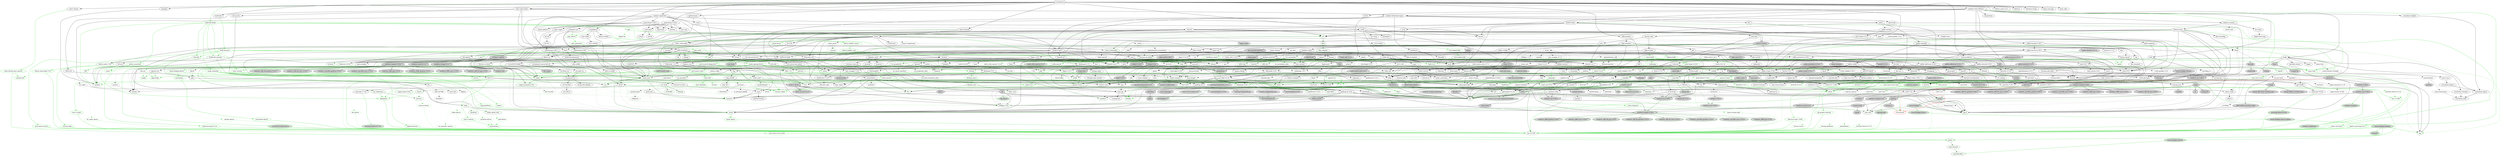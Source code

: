 digraph {
    0 [ label = "cat-gateway" shape = box]
    1 [ label = "anyhow" color = darkgreen]
    2 [ label = "base64 0.22.1" color = darkgreen]
    3 [ label = "bb8" ]
    4 [ label = "bb8-postgres" ]
    5 [ label = "bech32 0.11.0" ]
    6 [ label = "blake2b_simd" ]
    7 [ label = "build-info" ]
    8 [ label = "build-info-build" color = green3]
    9 [ label = "bytes" color = darkgreen]
    10 [ label = "cardano-blockchain-types" ]
    11 [ label = "cardano-chain-follower" ]
    12 [ label = "catalyst-signed-doc" ]
    13 [ label = "catalyst-types" ]
    14 [ label = "chrono" color = darkgreen]
    15 [ label = "clap" ]
    16 [ label = "const_format" ]
    17 [ label = "cpu-time" ]
    18 [ label = "crossbeam-skiplist" ]
    19 [ label = "darling" color = darkgreen]
    20 [ label = "dashmap 6.1.0" ]
    21 [ label = "derive_more 2.0.1" ]
    22 [ label = "dotenvy" ]
    23 [ label = "duration-string" ]
    24 [ label = "ed25519-dalek" ]
    25 [ label = "futures" ]
    26 [ label = "gethostname" ]
    27 [ label = "handlebars" ]
    28 [ label = "hex" ]
    29 [ label = "jsonschema 0.26.2" ]
    30 [ label = "local-ip-address" ]
    31 [ label = "memory-stats" ]
    32 [ label = "mime" color = darkgreen]
    33 [ label = "minijinja" ]
    34 [ label = "moka" ]
    35 [ label = "num-bigint 0.4.6" color = darkgreen]
    36 [ label = "num-traits" color = darkgreen]
    37 [ label = "openssl" ]
    38 [ label = "pallas" ]
    39 [ label = "pallas-traverse 0.30.1" ]
    40 [ label = "panic-message" ]
    41 [ label = "poem" ]
    42 [ label = "poem-openapi" ]
    43 [ label = "poem-openapi-derive" color = green3]
    44 [ label = "prometheus" ]
    45 [ label = "rand 0.8.5" ]
    46 [ label = "rayon" ]
    47 [ label = "rbac-registration" ]
    48 [ label = "regex" color = darkgreen]
    49 [ label = "rust-embed" ]
    50 [ label = "scylla" ]
    51 [ label = "serde" color = darkgreen]
    52 [ label = "serde_json" color = darkgreen]
    53 [ label = "stats_alloc" ]
    54 [ label = "strum" ]
    55 [ label = "strum_macros" color = green3]
    56 [ label = "thiserror 1.0.69" color = darkgreen]
    57 [ label = "tokio" ]
    58 [ label = "tokio-postgres" ]
    59 [ label = "tracing" ]
    60 [ label = "tracing-subscriber" ]
    61 [ label = "ulid" ]
    62 [ label = "url" color = darkgreen]
    63 [ label = "uuid" ]
    64 [ label = "async-trait" color = green3]
    65 [ label = "futures-util" ]
    66 [ label = "parking_lot" ]
    67 [ label = "arrayref" ]
    68 [ label = "arrayvec" ]
    69 [ label = "constant_time_eq" ]
    70 [ label = "bincode" color = darkgreen]
    71 [ label = "build-info-common" color = darkgreen]
    72 [ label = "build-info-proc" color = green3]
    73 [ label = "cargo_metadata" color = green3]
    74 [ label = "git2" color = green3, style = dashed]
    75 [ label = "glob" color = darkgreen]
    76 [ label = "pretty_assertions" color = green3]
    77 [ label = "rustc_version" color = green3]
    78 [ label = "zstd" color = darkgreen]
    79 [ label = "cbork-utils" ]
    80 [ label = "dirs" ]
    81 [ label = "minicbor 0.25.1" ]
    82 [ label = "ouroboros" ]
    83 [ label = "crossbeam-channel" ]
    84 [ label = "crossbeam-epoch" ]
    85 [ label = "hickory-resolver" ]
    86 [ label = "http 1.3.1" color = darkgreen]
    87 [ label = "humantime" ]
    88 [ label = "logcall" color = green3]
    89 [ label = "memx" ]
    90 [ label = "mithril-client" ]
    91 [ label = "pallas-crypto 0.30.1" ]
    92 [ label = "pallas-hardano 0.30.1" ]
    93 [ label = "tar" ]
    94 [ label = "tracing-log" ]
    95 [ label = "ureq" ]
    96 [ label = "brotli" ]
    97 [ label = "coset" ]
    98 [ label = "jsonpath-rust" ]
    99 [ label = "jsonschema 0.28.3" ]
    100 [ label = "base64-url" ]
    101 [ label = "displaydoc" color = green3]
    102 [ label = "fluent-uri" ]
    103 [ label = "fmmap" ]
    104 [ label = "once_cell" color = darkgreen]
    105 [ label = "orx-concurrent-vec" ]
    106 [ label = "thiserror 2.0.12" color = darkgreen]
    107 [ label = "android-tzdata" color = darkgreen, style = "dashed,filled", fillcolor = lightgrey]
    108 [ label = "iana-time-zone" color = darkgreen, style = "dashed,filled", fillcolor = lightgrey]
    109 [ label = "js-sys" color = darkgreen, style = filled, fillcolor = lightgrey]
    110 [ label = "wasm-bindgen" color = darkgreen, style = filled, fillcolor = lightgrey]
    111 [ label = "windows-link" color = darkgreen, style = filled, fillcolor = lightgrey]
    112 [ label = "clap_builder" ]
    113 [ label = "clap_derive" color = green3, style = dashed]
    114 [ label = "const_format_proc_macros" color = green3]
    115 [ label = "libc" color = darkgreen]
    116 [ label = "winapi" style = filled, fillcolor = lightgrey]
    117 [ label = "crossbeam-utils" ]
    118 [ label = "darling_core" color = darkgreen]
    119 [ label = "darling_macro" color = green3]
    120 [ label = "cfg-if" color = darkgreen]
    121 [ label = "hashbrown 0.14.5" ]
    122 [ label = "lock_api" ]
    123 [ label = "parking_lot_core" ]
    124 [ label = "derive_more-impl 2.0.1" color = green3]
    125 [ label = "curve25519-dalek" ]
    126 [ label = "ed25519" ]
    127 [ label = "rand_core 0.6.4" color = darkgreen]
    128 [ label = "sha2" color = darkgreen]
    129 [ label = "subtle" color = darkgreen]
    130 [ label = "zeroize" ]
    131 [ label = "futures-channel" ]
    132 [ label = "futures-core" ]
    133 [ label = "futures-executor" style = dashed]
    134 [ label = "futures-io" ]
    135 [ label = "futures-sink" ]
    136 [ label = "futures-task" ]
    137 [ label = "rustix 0.38.44" style = filled, fillcolor = lightgrey]
    138 [ label = "windows-targets 0.52.6" color = darkgreen, style = filled, fillcolor = lightgrey]
    139 [ label = "derive_builder" ]
    140 [ label = "log" color = darkgreen]
    141 [ label = "num-order" ]
    142 [ label = "pest" color = darkgreen]
    143 [ label = "pest_derive" color = green3]
    144 [ label = "ahash" ]
    145 [ label = "bytecount" ]
    146 [ label = "email_address" ]
    147 [ label = "fancy-regex" ]
    148 [ label = "fraction" ]
    149 [ label = "idna" color = darkgreen]
    150 [ label = "itoa" color = darkgreen]
    151 [ label = "num-cmp" ]
    152 [ label = "percent-encoding" color = darkgreen]
    153 [ label = "referencing 0.26.2" ]
    154 [ label = "regex-syntax 0.8.5" color = darkgreen]
    155 [ label = "reqwest" ]
    156 [ label = "uuid-simd" ]
    157 [ label = "neli" style = filled, fillcolor = lightgrey]
    158 [ label = "windows-sys 0.59.0" color = darkgreen, style = filled, fillcolor = lightgrey]
    159 [ label = "windows-sys 0.52.0" style = filled, fillcolor = lightgrey]
    160 [ label = "async-lock" style = dashed]
    161 [ label = "event-listener" style = dashed]
    162 [ label = "loom" style = filled, fillcolor = lightgrey]
    163 [ label = "portable-atomic" ]
    164 [ label = "smallvec" color = darkgreen]
    165 [ label = "tagptr" ]
    166 [ label = "num-integer" color = darkgreen]
    167 [ label = "autocfg" color = green3]
    168 [ label = "bitflags 2.9.0" color = darkgreen]
    169 [ label = "foreign-types" ]
    170 [ label = "openssl-macros" color = green3]
    171 [ label = "openssl-sys" ]
    172 [ label = "pallas-addresses 0.30.1" ]
    173 [ label = "pallas-codec 0.30.1" ]
    174 [ label = "pallas-configs" ]
    175 [ label = "pallas-network 0.30.1" ]
    176 [ label = "pallas-primitives 0.30.1" ]
    177 [ label = "pallas-txbuilder" ]
    178 [ label = "pallas-utxorpc" ]
    179 [ label = "itertools 0.13.0" ]
    180 [ label = "paste" color = green3]
    181 [ label = "async-compression" style = dashed]
    182 [ label = "cookie" style = dashed]
    183 [ label = "headers" ]
    184 [ label = "http-body-util" ]
    185 [ label = "hyper 1.6.0" ]
    186 [ label = "hyper-util" ]
    187 [ label = "mime_guess" style = dashed]
    188 [ label = "multer" style = dashed]
    189 [ label = "nix" style = filled, fillcolor = lightgrey]
    190 [ label = "opentelemetry 0.27.1" style = dashed]
    191 [ label = "opentelemetry-prometheus" style = dashed]
    192 [ label = "pin-project-lite" ]
    193 [ label = "poem-derive" color = green3]
    194 [ label = "quick-xml" ]
    195 [ label = "rfc7239" ]
    196 [ label = "serde_urlencoded" ]
    197 [ label = "serde_yaml" color = darkgreen]
    198 [ label = "sync_wrapper 1.0.2" ]
    199 [ label = "tempfile" color = darkgreen]
    200 [ label = "time" style = dashed]
    201 [ label = "tokio-stream" ]
    202 [ label = "tokio-util" ]
    203 [ label = "wildmatch" ]
    204 [ label = "derive_more 1.0.0" color = darkgreen]
    205 [ label = "indexmap 2.8.0" color = darkgreen]
    206 [ label = "proc-macro-crate" color = green3]
    207 [ label = "proc-macro2" color = darkgreen]
    208 [ label = "quote" color = darkgreen]
    209 [ label = "syn 2.0.100" color = darkgreen]
    210 [ label = "fnv" color = darkgreen]
    211 [ label = "lazy_static" ]
    212 [ label = "memchr" color = darkgreen]
    213 [ label = "protobuf" style = dashed]
    214 [ label = "rand_chacha 0.3.1" ]
    215 [ label = "either" color = darkgreen]
    216 [ label = "rayon-core" ]
    217 [ label = "c509-certificate" ]
    218 [ label = "der-parser" ]
    219 [ label = "oid-registry" ]
    220 [ label = "x509-cert" ]
    221 [ label = "aho-corasick" color = darkgreen, style = dashed]
    222 [ label = "regex-automata 0.4.9" color = darkgreen]
    223 [ label = "rust-embed-impl" color = green3]
    224 [ label = "rust-embed-utils" color = darkgreen]
    225 [ label = "walkdir" color = darkgreen]
    226 [ label = "arc-swap" ]
    227 [ label = "byteorder" ]
    228 [ label = "dashmap 5.5.3" ]
    229 [ label = "histogram" ]
    230 [ label = "lz4_flex" ]
    231 [ label = "rand_pcg" ]
    232 [ label = "scylla-cql" ]
    233 [ label = "scylla-macros" color = green3]
    234 [ label = "snap" ]
    235 [ label = "socket2" ]
    236 [ label = "tokio-openssl" style = dashed]
    237 [ label = "serde_derive" color = green3]
    238 [ label = "ryu" color = darkgreen]
    239 [ label = "heck 0.5.0" color = green3]
    240 [ label = "rustversion" color = red]
    241 [ label = "thiserror-impl 1.0.69" color = green3]
    242 [ label = "backtrace" style = filled, fillcolor = lightgrey]
    243 [ label = "mio" style = dashed]
    244 [ label = "signal-hook-registry" style = "dashed,filled", fillcolor = lightgrey]
    245 [ label = "tokio-macros" color = green3, style = dashed]
    246 [ label = "fallible-iterator" ]
    247 [ label = "phf" ]
    248 [ label = "postgres-protocol" ]
    249 [ label = "postgres-types" ]
    250 [ label = "rand 0.9.0" ]
    251 [ label = "whoami" ]
    252 [ label = "tracing-attributes" color = green3, style = dashed]
    253 [ label = "tracing-core" ]
    254 [ label = "matchers" style = dashed]
    255 [ label = "nu-ansi-term" style = dashed]
    256 [ label = "sharded-slab" style = dashed]
    257 [ label = "thread_local" style = dashed]
    258 [ label = "tracing-serde" style = dashed]
    259 [ label = "web-time" style = filled, fillcolor = lightgrey]
    260 [ label = "form_urlencoded" color = darkgreen]
    261 [ label = "getrandom 0.3.2" color = darkgreen, style = dashed]
    262 [ label = "futures-macro" color = green3, style = dashed]
    263 [ label = "pin-utils" ]
    264 [ label = "slab" style = dashed]
    265 [ label = "semver" color = darkgreen]
    266 [ label = "proc-macro-error2" color = green3]
    267 [ label = "camino" color = green3]
    268 [ label = "cargo-platform" color = green3]
    269 [ label = "libgit2-sys" color = green3, style = dashed]
    270 [ label = "diff" color = green3]
    271 [ label = "yansi" color = green3]
    272 [ label = "zstd-safe" color = darkgreen]
    273 [ label = "dirs-sys" ]
    274 [ label = "half 2.5.0" ]
    275 [ label = "minicbor-derive 0.15.3" color = green3, style = dashed]
    276 [ label = "aliasable" ]
    277 [ label = "ouroboros_macro" color = green3]
    278 [ label = "static_assertions" ]
    279 [ label = "hickory-proto" ]
    280 [ label = "ipconfig" style = "dashed,filled", fillcolor = lightgrey]
    281 [ label = "lru-cache" ]
    282 [ label = "resolv-conf" style = dashed]
    283 [ label = "rustls 0.21.12" style = dashed]
    284 [ label = "tokio-rustls 0.24.1" style = dashed]
    285 [ label = "proc-macro-error" color = green3]
    286 [ label = "cpufeatures" color = darkgreen, style = filled, fillcolor = lightgrey]
    287 [ label = "async-recursion" color = green3]
    288 [ label = "flate2" style = dashed]
    289 [ label = "flume" style = dashed]
    290 [ label = "getrandom 0.2.15" color = darkgreen]
    291 [ label = "mithril-common" style = filled, fillcolor = lightgrey]
    292 [ label = "slog" ]
    293 [ label = "cryptoxide" ]
    294 [ label = "binary-layout" ]
    295 [ label = "tap" ]
    296 [ label = "filetime" ]
    297 [ label = "xattr" style = "dashed,filled", fillcolor = lightgrey]
    298 [ label = "rustls 0.23.25" style = dashed]
    299 [ label = "rustls-native-certs 0.7.3" style = dashed]
    300 [ label = "rustls-pki-types" style = dashed]
    301 [ label = "webpki-roots" style = dashed]
    302 [ label = "alloc-no-stdlib" ]
    303 [ label = "alloc-stdlib" style = dashed]
    304 [ label = "brotli-decompressor" ]
    305 [ label = "ciborium" ]
    306 [ label = "ciborium-io" ]
    307 [ label = "referencing 0.28.3" ]
    308 [ label = "borrow-or-share" ]
    309 [ label = "ref-cast" ]
    310 [ label = "enum_dispatch" color = green3]
    311 [ label = "fs4" style = dashed]
    312 [ label = "memmap2" ]
    313 [ label = "parse-display" ]
    314 [ label = "orx-concurrent-option" ]
    315 [ label = "orx-fixed-vec" ]
    316 [ label = "orx-pinned-concurrent-col" ]
    317 [ label = "orx-pinned-vec" ]
    318 [ label = "orx-pseudo-default" ]
    319 [ label = "orx-split-vec" ]
    320 [ label = "thiserror-impl 2.0.12" color = green3]
    321 [ label = "android_system_properties" color = darkgreen, style = "dashed,filled", fillcolor = lightgrey]
    322 [ label = "core-foundation-sys" color = darkgreen, style = "dashed,filled", fillcolor = lightgrey]
    323 [ label = "iana-time-zone-haiku" color = darkgreen, style = "dashed,filled", fillcolor = lightgrey]
    324 [ label = "windows-core 0.52.0" color = darkgreen, style = "dashed,filled", fillcolor = lightgrey]
    325 [ label = "wasm-bindgen-macro" color = green3, style = filled, fillcolor = lightgrey]
    326 [ label = "anstream" style = dashed]
    327 [ label = "anstyle" ]
    328 [ label = "clap_lex" ]
    329 [ label = "strsim" color = darkgreen, style = dashed]
    330 [ label = "unicode-xid" color = green3]
    331 [ label = "winapi-i686-pc-windows-gnu" style = filled, fillcolor = lightgrey]
    332 [ label = "winapi-x86_64-pc-windows-gnu" style = filled, fillcolor = lightgrey]
    333 [ label = "ident_case" color = darkgreen]
    334 [ label = "allocator-api2" style = dashed]
    335 [ label = "scopeguard" ]
    336 [ label = "redox_syscall" style = filled, fillcolor = lightgrey]
    337 [ label = "curve25519-dalek-derive" color = green3, style = filled, fillcolor = lightgrey]
    338 [ label = "digest 0.10.7" color = darkgreen]
    339 [ label = "fiat-crypto" style = filled, fillcolor = lightgrey]
    340 [ label = "pkcs8" style = dashed]
    341 [ label = "signature" ]
    342 [ label = "zeroize_derive" color = green3, style = dashed]
    343 [ label = "errno" color = darkgreen, style = filled, fillcolor = lightgrey]
    344 [ label = "linux-raw-sys 0.4.15" style = filled, fillcolor = lightgrey]
    345 [ label = "windows_aarch64_gnullvm 0.52.6" color = darkgreen, style = filled, fillcolor = lightgrey]
    346 [ label = "windows_aarch64_msvc 0.52.6" color = darkgreen, style = filled, fillcolor = lightgrey]
    347 [ label = "windows_i686_gnu 0.52.6" color = darkgreen, style = filled, fillcolor = lightgrey]
    348 [ label = "windows_i686_gnullvm 0.52.6" color = darkgreen, style = filled, fillcolor = lightgrey]
    349 [ label = "windows_i686_msvc 0.52.6" color = darkgreen, style = filled, fillcolor = lightgrey]
    350 [ label = "windows_x86_64_gnu 0.52.6" color = darkgreen, style = filled, fillcolor = lightgrey]
    351 [ label = "windows_x86_64_gnullvm 0.52.6" color = darkgreen, style = filled, fillcolor = lightgrey]
    352 [ label = "windows_x86_64_msvc 0.52.6" color = darkgreen, style = filled, fillcolor = lightgrey]
    353 [ label = "derive_builder_macro" color = green3]
    354 [ label = "num-modular" ]
    355 [ label = "ucd-trie" color = darkgreen]
    356 [ label = "pest_generator" color = green3]
    357 [ label = "version_check" color = green3]
    358 [ label = "zerocopy 0.7.35" ]
    359 [ label = "bit-set" ]
    360 [ label = "num" ]
    361 [ label = "idna_adapter" color = darkgreen]
    362 [ label = "utf8_iter" color = darkgreen]
    363 [ label = "encoding_rs" style = dashed]
    364 [ label = "h2 0.4.8" style = dashed]
    365 [ label = "http-body 1.0.1" ]
    366 [ label = "hyper-rustls" style = "dashed,filled", fillcolor = lightgrey]
    367 [ label = "ipnet" ]
    368 [ label = "quinn" style = "dashed,filled", fillcolor = lightgrey]
    369 [ label = "rustls-native-certs 0.8.1" style = "dashed,filled", fillcolor = lightgrey]
    370 [ label = "rustls-pemfile 2.2.0" style = dashed]
    371 [ label = "system-configuration" style = "dashed,filled", fillcolor = lightgrey]
    372 [ label = "tokio-rustls 0.26.2" style = "dashed,filled", fillcolor = lightgrey]
    373 [ label = "tower 0.5.2" style = filled, fillcolor = lightgrey]
    374 [ label = "tower-service" ]
    375 [ label = "wasm-bindgen-futures" style = filled, fillcolor = lightgrey]
    376 [ label = "wasm-streams" style = "dashed,filled", fillcolor = lightgrey]
    377 [ label = "web-sys" style = filled, fillcolor = lightgrey]
    378 [ label = "windows-registry" style = filled, fillcolor = lightgrey]
    379 [ label = "outref" ]
    380 [ label = "vsimd" ]
    381 [ label = "neli-proc-macros" color = green3, style = filled, fillcolor = lightgrey]
    382 [ label = "event-listener-strategy" style = dashed]
    383 [ label = "concurrent-queue" style = dashed]
    384 [ label = "parking" style = "dashed,filled", fillcolor = lightgrey]
    385 [ label = "generator" style = filled, fillcolor = lightgrey]
    386 [ label = "scoped-tls" style = filled, fillcolor = lightgrey]
    387 [ label = "foreign-types-shared" ]
    388 [ label = "cc" color = green3]
    389 [ label = "openssl-src" color = green3, style = dashed]
    390 [ label = "pkg-config" color = green3]
    391 [ label = "vcpkg" color = green3]
    392 [ label = "base58" ]
    393 [ label = "bech32 0.9.1" ]
    394 [ label = "crc" ]
    395 [ label = "minicbor 0.20.0" ]
    396 [ label = "num-rational" ]
    397 [ label = "serde_with 3.12.0" ]
    398 [ label = "criterion" ]
    399 [ label = "pallas-wallet" ]
    400 [ label = "pallas-applying" ]
    401 [ label = "prost-types 0.13.5" ]
    402 [ label = "utxorpc-spec" ]
    403 [ label = "aes-gcm" style = dashed]
    404 [ label = "hkdf" style = dashed]
    405 [ label = "hmac" ]
    406 [ label = "base64 0.21.7" ]
    407 [ label = "headers-core" ]
    408 [ label = "httpdate" ]
    409 [ label = "sha1" ]
    410 [ label = "httparse" style = dashed]
    411 [ label = "want" style = dashed]
    412 [ label = "unicase" color = darkgreen, style = dashed]
    413 [ label = "spin" style = dashed]
    414 [ label = "cfg_aliases" color = green3, style = filled, fillcolor = lightgrey]
    415 [ label = "opentelemetry 0.24.0" style = dashed]
    416 [ label = "opentelemetry_sdk" style = dashed]
    417 [ label = "uncased" ]
    418 [ label = "unsafe-libyaml" color = darkgreen]
    419 [ label = "fastrand" color = darkgreen]
    420 [ label = "rustix 1.0.3" color = darkgreen, style = filled, fillcolor = lightgrey]
    421 [ label = "deranged" style = dashed]
    422 [ label = "num-conv" color = darkgreen, style = dashed]
    423 [ label = "powerfmt" style = dashed]
    424 [ label = "time-core" color = darkgreen, style = dashed]
    425 [ label = "time-macros" color = green3, style = dashed]
    426 [ label = "derive_more-impl 1.0.0" color = green3]
    427 [ label = "equivalent" color = darkgreen]
    428 [ label = "hashbrown 0.15.2" color = darkgreen]
    429 [ label = "toml_edit" color = green3]
    430 [ label = "unicode-ident" color = darkgreen]
    431 [ label = "ppv-lite86" ]
    432 [ label = "crossbeam-deque" ]
    433 [ label = "asn1-rs" ]
    434 [ label = "bimap" ]
    435 [ label = "oid" ]
    436 [ label = "nom" ]
    437 [ label = "rusticata-macros" ]
    438 [ label = "const-oid" ]
    439 [ label = "der" ]
    440 [ label = "spki" ]
    441 [ label = "tls_codec" style = dashed]
    442 [ label = "same-file" color = darkgreen]
    443 [ label = "winapi-util" color = darkgreen, style = filled, fillcolor = lightgrey]
    444 [ label = "twox-hash" style = dashed]
    445 [ label = "bigdecimal" style = dashed]
    446 [ label = "num-bigint 0.3.3" style = dashed]
    447 [ label = "secrecy" style = dashed]
    448 [ label = "stable_deref_trait" color = darkgreen]
    449 [ label = "yoke" color = darkgreen]
    450 [ label = "addr2line" style = filled, fillcolor = lightgrey]
    451 [ label = "miniz_oxide" ]
    452 [ label = "object" style = filled, fillcolor = lightgrey]
    453 [ label = "rustc-demangle" style = filled, fillcolor = lightgrey]
    454 [ label = "wasi 0.11.0+wasi-snapshot-preview1" color = darkgreen, style = filled, fillcolor = lightgrey]
    455 [ label = "phf_shared" ]
    456 [ label = "md-5" ]
    457 [ label = "stringprep" ]
    458 [ label = "rand_chacha 0.9.0" style = dashed]
    459 [ label = "rand_core 0.9.3" ]
    460 [ label = "zerocopy 0.8.24" ]
    461 [ label = "wasite" style = filled, fillcolor = lightgrey]
    462 [ label = "valuable" style = "dashed,filled", fillcolor = lightgrey]
    463 [ label = "regex-automata 0.1.10" style = dashed]
    464 [ label = "overload" style = dashed]
    465 [ label = "r-efi" color = darkgreen, style = "dashed,filled", fillcolor = lightgrey]
    466 [ label = "wasi 0.14.2+wasi-0.2.4" color = darkgreen, style = "dashed,filled", fillcolor = lightgrey]
    467 [ label = "proc-macro-error-attr2" color = green3]
    468 [ label = "libz-sys" color = green3, style = dashed]
    469 [ label = "zstd-sys" color = darkgreen]
    470 [ label = "option-ext" ]
    471 [ label = "redox_users" style = filled, fillcolor = lightgrey]
    472 [ label = "windows-sys 0.48.0" style = filled, fillcolor = lightgrey]
    473 [ label = "crunchy" style = filled, fillcolor = lightgrey]
    474 [ label = "heck 0.4.1" color = green3]
    475 [ label = "proc-macro2-diagnostics" color = green3]
    476 [ label = "data-encoding" ]
    477 [ label = "enum-as-inner" color = green3]
    478 [ label = "rustls-pemfile 1.0.4" style = dashed]
    479 [ label = "tinyvec" ]
    480 [ label = "widestring" style = "dashed,filled", fillcolor = lightgrey]
    481 [ label = "winreg" style = "dashed,filled", fillcolor = lightgrey]
    482 [ label = "linked-hash-map" ]
    483 [ label = "hostname" style = dashed]
    484 [ label = "ring" style = dashed]
    485 [ label = "rustls-webpki 0.101.7" style = dashed]
    486 [ label = "sct" style = dashed]
    487 [ label = "proc-macro-error-attr" color = green3]
    488 [ label = "syn 1.0.109" color = green3]
    489 [ label = "crc32fast" style = dashed]
    490 [ label = "nanorand" style = dashed]
    491 [ label = "blake2 0.10.6" style = filled, fillcolor = lightgrey]
    492 [ label = "ckb-merkle-mountain-range" style = filled, fillcolor = lightgrey]
    493 [ label = "fixed" style = filled, fillcolor = lightgrey]
    494 [ label = "kes-summed-ed25519" style = filled, fillcolor = lightgrey]
    495 [ label = "mithril-build-script" color = green3, style = filled, fillcolor = lightgrey]
    496 [ label = "mithril-stm" style = filled, fillcolor = lightgrey]
    497 [ label = "pallas-addresses 0.31.0" style = "dashed,filled", fillcolor = lightgrey]
    498 [ label = "pallas-codec 0.31.0" style = "dashed,filled", fillcolor = lightgrey]
    499 [ label = "pallas-hardano 0.31.0" style = "dashed,filled", fillcolor = lightgrey]
    500 [ label = "pallas-network 0.31.0" style = "dashed,filled", fillcolor = lightgrey]
    501 [ label = "pallas-primitives 0.31.0" style = "dashed,filled", fillcolor = lightgrey]
    502 [ label = "pallas-traverse 0.31.0" style = "dashed,filled", fillcolor = lightgrey]
    503 [ label = "serde_bytes" style = filled, fillcolor = lightgrey]
    504 [ label = "typetag" style = filled, fillcolor = lightgrey]
    505 [ label = "doc-comment" ]
    506 [ label = "libredox" style = filled, fillcolor = lightgrey]
    507 [ label = "rustls-webpki 0.103.1" style = dashed]
    508 [ label = "openssl-probe" style = "dashed,filled", fillcolor = lightgrey]
    509 [ label = "schannel" style = "dashed,filled", fillcolor = lightgrey]
    510 [ label = "security-framework 2.11.1" style = "dashed,filled", fillcolor = lightgrey]
    511 [ label = "ciborium-ll" ]
    512 [ label = "ref-cast-impl" color = green3]
    513 [ label = "parse-display-derive" color = green3]
    514 [ label = "orx-iterable" ]
    515 [ label = "wasm-bindgen-macro-support" color = green3, style = filled, fillcolor = lightgrey]
    516 [ label = "anstyle-parse" style = dashed]
    517 [ label = "anstyle-query" style = dashed]
    518 [ label = "anstyle-wincon" style = "dashed,filled", fillcolor = lightgrey]
    519 [ label = "colorchoice" style = dashed]
    520 [ label = "is_terminal_polyfill" style = dashed]
    521 [ label = "utf8parse" style = dashed]
    522 [ label = "block-buffer" color = darkgreen, style = dashed]
    523 [ label = "crypto-common" color = darkgreen]
    524 [ label = "derive_builder_core" color = green3]
    525 [ label = "pest_meta" color = green3]
    526 [ label = "zerocopy-derive 0.7.35" color = green3, style = filled, fillcolor = lightgrey]
    527 [ label = "bit-vec" ]
    528 [ label = "num-complex" ]
    529 [ label = "num-iter" ]
    530 [ label = "icu_normalizer" color = darkgreen]
    531 [ label = "icu_properties" color = darkgreen]
    532 [ label = "atomic-waker" style = dashed]
    533 [ label = "quinn-proto" style = "dashed,filled", fillcolor = lightgrey]
    534 [ label = "quinn-udp" style = "dashed,filled", fillcolor = lightgrey]
    535 [ label = "rustc-hash" style = "dashed,filled", fillcolor = lightgrey]
    536 [ label = "security-framework 3.2.0" style = "dashed,filled", fillcolor = lightgrey]
    537 [ label = "core-foundation 0.9.4" style = "dashed,filled", fillcolor = lightgrey]
    538 [ label = "system-configuration-sys" style = "dashed,filled", fillcolor = lightgrey]
    539 [ label = "tower-layer" ]
    540 [ label = "windows-result 0.3.2" style = filled, fillcolor = lightgrey]
    541 [ label = "windows-strings 0.3.1" style = filled, fillcolor = lightgrey]
    542 [ label = "windows-targets 0.53.0" style = filled, fillcolor = lightgrey]
    543 [ label = "windows 0.58.0" style = filled, fillcolor = lightgrey]
    544 [ label = "jobserver" color = green3, style = dashed]
    545 [ label = "shlex" color = green3]
    546 [ label = "crc-catalog" ]
    547 [ label = "half 1.8.3" style = dashed]
    548 [ label = "minicbor-derive 0.13.0" color = green3, style = dashed]
    549 [ label = "indexmap 1.9.3" style = dashed]
    550 [ label = "serde_with_macros 3.12.0" color = green3, style = dashed]
    551 [ label = "anes" ]
    552 [ label = "cast" ]
    553 [ label = "criterion-plot" ]
    554 [ label = "is-terminal" ]
    555 [ label = "itertools 0.10.5" ]
    556 [ label = "oorandom" ]
    557 [ label = "plotters" style = dashed]
    558 [ label = "tinytemplate" ]
    559 [ label = "bip39" ]
    560 [ label = "ed25519-bip32" ]
    561 [ label = "prost 0.13.5" ]
    562 [ label = "pbjson" ]
    563 [ label = "pbjson-types" ]
    564 [ label = "prost 0.12.6" color = darkgreen]
    565 [ label = "tonic" ]
    566 [ label = "aead" style = dashed]
    567 [ label = "aes" style = dashed]
    568 [ label = "cipher" style = dashed]
    569 [ label = "ctr" style = dashed]
    570 [ label = "ghash" style = dashed]
    571 [ label = "try-lock" style = dashed]
    572 [ label = "linux-raw-sys 0.9.3" color = darkgreen, style = filled, fillcolor = lightgrey]
    573 [ label = "toml_datetime" color = green3]
    574 [ label = "winnow" color = green3, style = dashed]
    575 [ label = "asn1-rs-derive" color = green3]
    576 [ label = "asn1-rs-impl" color = green3]
    577 [ label = "minimal-lexical" ]
    578 [ label = "der_derive" color = green3, style = dashed]
    579 [ label = "flagset" style = dashed]
    580 [ label = "pem-rfc7468" style = dashed]
    581 [ label = "base64ct" style = dashed]
    582 [ label = "tls_codec_derive" color = green3, style = dashed]
    583 [ label = "libm" style = dashed]
    584 [ label = "yoke-derive" color = green3, style = dashed]
    585 [ label = "zerofrom" color = darkgreen]
    586 [ label = "gimli" style = filled, fillcolor = lightgrey]
    587 [ label = "adler2" ]
    588 [ label = "siphasher" ]
    589 [ label = "unicode-bidi" ]
    590 [ label = "unicode-normalization" ]
    591 [ label = "unicode-properties" ]
    592 [ label = "zerocopy-derive 0.8.24" color = green3, style = filled, fillcolor = lightgrey]
    593 [ label = "regex-syntax 0.6.29" style = dashed]
    594 [ label = "wit-bindgen-rt" color = darkgreen, style = "dashed,filled", fillcolor = lightgrey]
    595 [ label = "windows-targets 0.48.5" style = filled, fillcolor = lightgrey]
    596 [ label = "tinyvec_macros" style = dashed]
    597 [ label = "windows 0.52.0" style = "dashed,filled", fillcolor = lightgrey]
    598 [ label = "untrusted" style = dashed]
    599 [ label = "az" style = filled, fillcolor = lightgrey]
    600 [ label = "bytemuck" style = filled, fillcolor = lightgrey]
    601 [ label = "typenum" color = darkgreen]
    602 [ label = "blake2 0.9.2" style = filled, fillcolor = lightgrey]
    603 [ label = "rand_core 0.5.1" style = filled, fillcolor = lightgrey]
    604 [ label = "serde_with 2.3.3" style = "dashed,filled", fillcolor = lightgrey]
    605 [ label = "blst" style = filled, fillcolor = lightgrey]
    606 [ label = "pallas-crypto 0.31.0" style = "dashed,filled", fillcolor = lightgrey]
    607 [ label = "erased-serde" style = filled, fillcolor = lightgrey]
    608 [ label = "inventory" style = filled, fillcolor = lightgrey]
    609 [ label = "typetag-impl" color = green3, style = filled, fillcolor = lightgrey]
    610 [ label = "security-framework-sys" style = "dashed,filled", fillcolor = lightgrey]
    611 [ label = "structmeta" color = green3]
    612 [ label = "orx-self-or" ]
    613 [ label = "wasm-bindgen-backend" color = green3, style = filled, fillcolor = lightgrey]
    614 [ label = "wasm-bindgen-shared" color = green3, style = filled, fillcolor = lightgrey]
    615 [ label = "generic-array" color = darkgreen]
    616 [ label = "icu_collections" color = darkgreen]
    617 [ label = "icu_normalizer_data" color = darkgreen, style = dashed]
    618 [ label = "icu_provider" color = darkgreen]
    619 [ label = "utf16_iter" color = darkgreen]
    620 [ label = "write16" color = darkgreen]
    621 [ label = "zerovec" color = darkgreen]
    622 [ label = "icu_locid_transform" color = darkgreen, style = dashed]
    623 [ label = "icu_properties_data" color = darkgreen, style = dashed]
    624 [ label = "tinystr" color = darkgreen]
    625 [ label = "core-foundation 0.10.0" style = "dashed,filled", fillcolor = lightgrey]
    626 [ label = "windows_aarch64_gnullvm 0.53.0" style = filled, fillcolor = lightgrey]
    627 [ label = "windows_aarch64_msvc 0.53.0" style = filled, fillcolor = lightgrey]
    628 [ label = "windows_i686_gnu 0.53.0" style = filled, fillcolor = lightgrey]
    629 [ label = "windows_i686_gnullvm 0.53.0" style = filled, fillcolor = lightgrey]
    630 [ label = "windows_i686_msvc 0.53.0" style = filled, fillcolor = lightgrey]
    631 [ label = "windows_x86_64_gnu 0.53.0" style = filled, fillcolor = lightgrey]
    632 [ label = "windows_x86_64_gnullvm 0.53.0" style = filled, fillcolor = lightgrey]
    633 [ label = "windows_x86_64_msvc 0.53.0" style = filled, fillcolor = lightgrey]
    634 [ label = "windows-core 0.58.0" style = filled, fillcolor = lightgrey]
    635 [ label = "hashbrown 0.12.3" style = dashed]
    636 [ label = "hermit-abi 0.5.0" style = filled, fillcolor = lightgrey]
    637 [ label = "plotters-backend" style = dashed]
    638 [ label = "plotters-svg" style = dashed]
    639 [ label = "bitcoin_hashes" ]
    640 [ label = "prost-derive 0.13.5" color = green3, style = dashed]
    641 [ label = "pbjson-build" color = green3]
    642 [ label = "prost-build" color = green3]
    643 [ label = "prost-derive 0.12.6" color = green3, style = dashed]
    644 [ label = "async-stream" style = dashed]
    645 [ label = "axum" style = dashed]
    646 [ label = "h2 0.3.26" style = dashed]
    647 [ label = "http 0.2.12" ]
    648 [ label = "http-body 0.4.6" ]
    649 [ label = "hyper 0.14.32" style = dashed]
    650 [ label = "hyper-timeout" style = dashed]
    651 [ label = "pin-project" ]
    652 [ label = "tower 0.4.13" style = dashed]
    653 [ label = "inout" style = dashed]
    654 [ label = "opaque-debug" ]
    655 [ label = "polyval" style = dashed]
    656 [ label = "synstructure" color = green3]
    657 [ label = "zerofrom-derive" color = green3, style = dashed]
    658 [ label = "windows_aarch64_gnullvm 0.48.5" style = filled, fillcolor = lightgrey]
    659 [ label = "windows_aarch64_msvc 0.48.5" style = filled, fillcolor = lightgrey]
    660 [ label = "windows_i686_gnu 0.48.5" style = filled, fillcolor = lightgrey]
    661 [ label = "windows_i686_msvc 0.48.5" style = filled, fillcolor = lightgrey]
    662 [ label = "windows_x86_64_gnu 0.48.5" style = filled, fillcolor = lightgrey]
    663 [ label = "windows_x86_64_gnullvm 0.48.5" style = filled, fillcolor = lightgrey]
    664 [ label = "windows_x86_64_msvc 0.48.5" style = filled, fillcolor = lightgrey]
    665 [ label = "crypto-mac" style = filled, fillcolor = lightgrey]
    666 [ label = "digest 0.9.0" style = filled, fillcolor = lightgrey]
    667 [ label = "base64 0.13.1" style = "dashed,filled", fillcolor = lightgrey]
    668 [ label = "serde_with_macros 2.3.3" color = green3, style = "dashed,filled", fillcolor = lightgrey]
    669 [ label = "threadpool" style = filled, fillcolor = lightgrey]
    670 [ label = "typeid" style = filled, fillcolor = lightgrey]
    671 [ label = "structmeta-derive" color = green3]
    672 [ label = "bumpalo" color = green3, style = filled, fillcolor = lightgrey]
    673 [ label = "icu_locid" color = darkgreen]
    674 [ label = "icu_provider_macros" color = green3, style = dashed]
    675 [ label = "writeable" color = darkgreen]
    676 [ label = "zerovec-derive" color = green3, style = dashed]
    677 [ label = "icu_locid_transform_data" color = darkgreen, style = dashed]
    678 [ label = "windows-implement" color = green3, style = filled, fillcolor = lightgrey]
    679 [ label = "windows-interface" color = green3, style = filled, fillcolor = lightgrey]
    680 [ label = "windows-result 0.2.0" style = filled, fillcolor = lightgrey]
    681 [ label = "windows-strings 0.1.0" style = filled, fillcolor = lightgrey]
    682 [ label = "bitcoin-internals" ]
    683 [ label = "hex-conservative" ]
    684 [ label = "itertools 0.14.0" color = green3, style = dashed]
    685 [ label = "itertools 0.11.0" color = green3]
    686 [ label = "prost-types 0.12.6" color = green3]
    687 [ label = "itertools 0.12.1" color = green3]
    688 [ label = "multimap" color = green3]
    689 [ label = "petgraph" color = green3]
    690 [ label = "prettyplease" color = green3, style = dashed]
    691 [ label = "async-stream-impl" color = green3, style = dashed]
    692 [ label = "axum-core" style = dashed]
    693 [ label = "bitflags 1.3.2" style = dashed]
    694 [ label = "matchit" style = dashed]
    695 [ label = "sync_wrapper 0.1.2" style = dashed]
    696 [ label = "tokio-io-timeout" style = dashed]
    697 [ label = "pin-project-internal" color = green3]
    698 [ label = "universal-hash" style = dashed]
    699 [ label = "num_cpus" style = filled, fillcolor = lightgrey]
    700 [ label = "litemap" color = darkgreen]
    701 [ label = "fixedbitset" color = green3]
    702 [ label = "hermit-abi 0.3.9" style = filled, fillcolor = lightgrey]
    0 -> 4 [ ]
    0 -> 7 [ ]
    0 -> 8 [ color = green3]
    0 -> 11 [ ]
    0 -> 12 [ ]
    0 -> 16 [ ]
    0 -> 21 [ ]
    0 -> 22 [ ]
    0 -> 23 [ ]
    0 -> 26 [ ]
    0 -> 27 [ ]
    0 -> 29 [ ]
    0 -> 30 [ ]
    0 -> 31 [ ]
    0 -> 33 [ ]
    0 -> 40 [ ]
    0 -> 42 [ ]
    0 -> 47 [ ]
    0 -> 50 [ ]
    0 -> 53 [ ]
    0 -> 61 [ ]
    3 -> 64 [ color = green3]
    3 -> 65 [ ]
    3 -> 57 [ ]
    4 -> 3 [ ]
    4 -> 58 [ ]
    6 -> 67 [ ]
    6 -> 68 [ ]
    6 -> 69 [ ]
    7 -> 72 [ color = green3]
    8 -> 1 [ color = green3]
    8 -> 2 [ color = green3]
    8 -> 70 [ color = green3]
    8 -> 71 [ color = green3]
    8 -> 73 [ color = green3]
    8 -> 74 [ color = green3, style = dotted]
    8 -> 75 [ color = green3]
    8 -> 76 [ color = green3]
    8 -> 77 [ color = green3]
    8 -> 78 [ color = green3]
    10 -> 13 [ ]
    10 -> 79 [ ]
    10 -> 20 [ ]
    10 -> 80 [ ]
    10 -> 82 [ ]
    10 -> 38 [ ]
    10 -> 54 [ ]
    11 -> 10 [ ]
    11 -> 17 [ ]
    11 -> 18 [ ]
    11 -> 85 [ ]
    11 -> 87 [ ]
    11 -> 88 [ color = green3]
    11 -> 89 [ ]
    11 -> 90 [ ]
    11 -> 34 [ ]
    11 -> 92 [ ]
    11 -> 95 [ ]
    12 -> 1 [ ]
    12 -> 96 [ ]
    12 -> 13 [ ]
    12 -> 15 [ ]
    12 -> 97 [ ]
    12 -> 25 [ ]
    12 -> 98 [ ]
    12 -> 99 [ ]
    12 -> 54 [ ]
    13 -> 100 [ ]
    13 -> 6 [ ]
    13 -> 14 [ ]
    13 -> 101 [ color = green3]
    13 -> 24 [ ]
    13 -> 102 [ ]
    13 -> 103 [ ]
    13 -> 81 [ ]
    13 -> 105 [ ]
    13 -> 91 [ ]
    13 -> 106 [ ]
    13 -> 59 [ ]
    13 -> 63 [ ]
    14 -> 107 [ color = darkgreen, arrowType = empty, fillcolor = lightgrey, style = dotted]
    14 -> 108 [ color = darkgreen, arrowType = empty, fillcolor = lightgrey, style = dotted]
    14 -> 36 [ color = darkgreen]
    14 -> 51 [ color = darkgreen, style = dotted]
    14 -> 111 [ color = darkgreen, arrowType = empty, fillcolor = lightgrey, style = dotted]
    15 -> 112 [ ]
    15 -> 113 [ color = green3, style = dotted]
    16 -> 114 [ color = green3]
    17 -> 115 [ arrowType = empty, fillcolor = lightgrey]
    17 -> 116 [ arrowType = empty, fillcolor = lightgrey]
    18 -> 84 [ ]
    19 -> 119 [ color = green3]
    20 -> 121 [ ]
    20 -> 122 [ ]
    20 -> 123 [ ]
    20 -> 46 [ style = dotted]
    21 -> 124 [ color = green3]
    24 -> 125 [ ]
    24 -> 126 [ ]
    24 -> 128 [ ]
    25 -> 133 [ style = dotted]
    26 -> 137 [ arrowType = empty, fillcolor = lightgrey]
    27 -> 139 [ ]
    27 -> 141 [ ]
    27 -> 143 [ color = green3]
    27 -> 52 [ ]
    29 -> 145 [ ]
    29 -> 146 [ ]
    29 -> 147 [ ]
    29 -> 148 [ ]
    29 -> 151 [ ]
    29 -> 153 [ ]
    29 -> 155 [ style = dotted]
    29 -> 156 [ ]
    30 -> 157 [ arrowType = empty, fillcolor = lightgrey]
    30 -> 56 [ ]
    30 -> 158 [ arrowType = empty, fillcolor = lightgrey]
    31 -> 115 [ arrowType = empty, fillcolor = lightgrey]
    31 -> 159 [ arrowType = empty, fillcolor = lightgrey]
    33 -> 51 [ ]
    34 -> 160 [ style = dotted]
    34 -> 83 [ ]
    34 -> 84 [ ]
    34 -> 65 [ style = dotted]
    34 -> 162 [ arrowType = empty, fillcolor = lightgrey]
    34 -> 66 [ ]
    34 -> 163 [ ]
    34 -> 77 [ color = green3, arrowType = empty, fillcolor = lightgrey]
    34 -> 165 [ ]
    34 -> 56 [ ]
    34 -> 63 [ ]
    35 -> 166 [ color = darkgreen]
    36 -> 167 [ color = green3]
    37 -> 168 [ ]
    37 -> 120 [ ]
    37 -> 169 [ ]
    37 -> 104 [ ]
    37 -> 170 [ color = green3]
    37 -> 171 [ ]
    38 -> 174 [ ]
    38 -> 175 [ ]
    38 -> 177 [ ]
    38 -> 178 [ ]
    39 -> 179 [ ]
    39 -> 172 [ ]
    39 -> 176 [ ]
    39 -> 180 [ color = green3]
    41 -> 181 [ style = dotted]
    41 -> 14 [ style = dotted]
    41 -> 182 [ style = dotted]
    41 -> 183 [ ]
    41 -> 28 [ style = dotted]
    41 -> 184 [ ]
    41 -> 186 [ ]
    41 -> 187 [ style = dotted]
    41 -> 188 [ style = dotted]
    41 -> 189 [ arrowType = empty, fillcolor = lightgrey]
    41 -> 190 [ style = dotted]
    41 -> 191 [ style = dotted]
    41 -> 193 [ color = green3]
    41 -> 194 [ style = dotted]
    41 -> 48 [ ]
    41 -> 195 [ ]
    41 -> 49 [ style = dotted]
    41 -> 52 [ ]
    41 -> 196 [ ]
    41 -> 197 [ style = dotted]
    41 -> 198 [ ]
    41 -> 199 [ style = dotted]
    41 -> 106 [ ]
    41 -> 201 [ style = dotted]
    41 -> 203 [ ]
    42 -> 204 [ ]
    42 -> 41 [ ]
    42 -> 43 [ color = green3]
    42 -> 62 [ style = dotted]
    42 -> 63 [ style = dotted]
    43 -> 19 [ color = green3]
    43 -> 86 [ color = green3]
    43 -> 32 [ color = green3]
    43 -> 206 [ color = green3]
    43 -> 48 [ color = green3]
    43 -> 56 [ color = green3]
    44 -> 210 [ ]
    44 -> 211 [ ]
    44 -> 212 [ ]
    44 -> 66 [ ]
    44 -> 213 [ style = dotted]
    44 -> 56 [ ]
    45 -> 214 [ style = dotted]
    46 -> 215 [ ]
    46 -> 216 [ ]
    47 -> 96 [ ]
    47 -> 217 [ ]
    47 -> 10 [ ]
    47 -> 218 [ ]
    47 -> 220 [ ]
    47 -> 78 [ ]
    48 -> 222 [ color = darkgreen]
    49 -> 223 [ color = green3]
    50 -> 226 [ ]
    50 -> 2 [ style = dotted]
    50 -> 228 [ ]
    50 -> 25 [ ]
    50 -> 229 [ ]
    50 -> 179 [ ]
    50 -> 211 [ ]
    50 -> 45 [ ]
    50 -> 231 [ ]
    50 -> 232 [ ]
    50 -> 197 [ style = dotted]
    50 -> 236 [ style = dotted]
    50 -> 59 [ ]
    50 -> 62 [ style = dotted]
    51 -> 237 [ color = green3, style = dotted]
    51 -> 237 [ color = green3, arrowType = empty, fillcolor = lightgrey]
    52 -> 150 [ color = darkgreen]
    52 -> 212 [ color = darkgreen]
    52 -> 238 [ color = darkgreen]
    52 -> 51 [ color = darkgreen]
    54 -> 55 [ color = green3, style = dotted]
    55 -> 239 [ color = green3]
    55 -> 240 [ color = green3]
    55 -> 209 [ color = green3]
    56 -> 241 [ color = green3]
    57 -> 242 [ arrowType = empty, fillcolor = lightgrey]
    57 -> 9 [ style = dotted]
    57 -> 243 [ style = dotted]
    57 -> 66 [ style = dotted]
    57 -> 192 [ ]
    57 -> 244 [ arrowType = empty, fillcolor = lightgrey, style = dotted]
    57 -> 235 [ arrowType = empty, fillcolor = lightgrey, style = dotted]
    57 -> 245 [ color = green3, style = dotted]
    58 -> 64 [ color = green3]
    58 -> 65 [ ]
    58 -> 152 [ ]
    58 -> 247 [ ]
    58 -> 249 [ ]
    58 -> 202 [ ]
    58 -> 251 [ ]
    59 -> 140 [ style = dotted]
    59 -> 192 [ ]
    59 -> 252 [ color = green3, style = dotted]
    59 -> 253 [ ]
    60 -> 254 [ style = dotted]
    60 -> 255 [ style = dotted]
    60 -> 48 [ style = dotted]
    60 -> 52 [ style = dotted]
    60 -> 256 [ style = dotted]
    60 -> 164 [ style = dotted]
    60 -> 257 [ style = dotted]
    60 -> 200 [ style = dotted]
    60 -> 59 [ style = dotted]
    60 -> 94 [ style = dotted]
    60 -> 258 [ style = dotted]
    61 -> 250 [ style = dotted]
    61 -> 63 [ style = dotted]
    61 -> 259 [ arrowType = empty, fillcolor = lightgrey]
    62 -> 260 [ color = darkgreen]
    62 -> 149 [ color = darkgreen]
    63 -> 261 [ arrowType = empty, fillcolor = lightgrey, style = dotted]
    63 -> 51 [ style = dotted]
    64 -> 209 [ color = green3]
    65 -> 131 [ style = dotted]
    65 -> 134 [ style = dotted]
    65 -> 262 [ color = green3, style = dotted]
    65 -> 136 [ ]
    65 -> 212 [ style = dotted]
    65 -> 192 [ ]
    65 -> 263 [ ]
    65 -> 264 [ style = dotted]
    66 -> 122 [ ]
    66 -> 123 [ ]
    70 -> 51 [ color = darkgreen]
    71 -> 14 [ color = darkgreen]
    71 -> 204 [ color = darkgreen]
    71 -> 265 [ color = darkgreen]
    72 -> 1 [ color = green3]
    72 -> 2 [ color = green3]
    72 -> 70 [ color = green3]
    72 -> 71 [ color = green3]
    72 -> 35 [ color = green3]
    72 -> 266 [ color = green3]
    72 -> 52 [ color = green3]
    72 -> 78 [ color = green3]
    73 -> 267 [ color = green3]
    73 -> 268 [ color = green3]
    73 -> 265 [ color = green3]
    73 -> 52 [ color = green3]
    73 -> 56 [ color = green3]
    74 -> 168 [ color = green3, style = dashed]
    74 -> 269 [ color = green3, style = dashed]
    74 -> 140 [ color = green3, style = dashed]
    74 -> 62 [ color = green3, style = dashed]
    76 -> 270 [ color = green3]
    76 -> 271 [ color = green3]
    77 -> 265 [ color = green3]
    78 -> 272 [ color = darkgreen]
    79 -> 81 [ ]
    80 -> 273 [ ]
    81 -> 274 [ style = dotted]
    81 -> 275 [ color = green3, style = dotted]
    82 -> 276 [ ]
    82 -> 277 [ color = green3]
    82 -> 278 [ ]
    83 -> 117 [ ]
    84 -> 117 [ ]
    85 -> 279 [ ]
    85 -> 280 [ arrowType = empty, fillcolor = lightgrey, style = dotted]
    85 -> 281 [ ]
    85 -> 282 [ style = dotted]
    86 -> 9 [ color = darkgreen]
    86 -> 210 [ color = darkgreen]
    86 -> 150 [ color = darkgreen]
    88 -> 285 [ color = green3]
    88 -> 209 [ color = green3]
    89 -> 286 [ arrowType = empty, fillcolor = lightgrey]
    90 -> 287 [ color = green3]
    90 -> 288 [ style = dotted]
    90 -> 289 [ style = dotted]
    90 -> 25 [ ]
    90 -> 291 [ arrowType = empty, fillcolor = lightgrey]
    90 -> 291 [ arrowType = empty, fillcolor = lightgrey]
    90 -> 155 [ ]
    90 -> 155 [ arrowType = empty, fillcolor = lightgrey]
    90 -> 93 [ style = dotted]
    90 -> 63 [ ]
    90 -> 78 [ style = dotted]
    91 -> 293 [ ]
    91 -> 173 [ ]
    91 -> 127 [ ]
    92 -> 294 [ ]
    92 -> 175 [ ]
    92 -> 39 [ ]
    92 -> 295 [ ]
    93 -> 296 [ ]
    93 -> 297 [ arrowType = empty, fillcolor = lightgrey, style = dotted]
    94 -> 140 [ ]
    94 -> 253 [ ]
    95 -> 2 [ ]
    95 -> 288 [ style = dotted]
    95 -> 298 [ style = dotted]
    95 -> 299 [ style = dotted]
    95 -> 62 [ ]
    95 -> 301 [ style = dotted]
    96 -> 304 [ ]
    97 -> 305 [ ]
    98 -> 143 [ color = green3]
    98 -> 48 [ ]
    98 -> 52 [ ]
    99 -> 145 [ ]
    99 -> 146 [ ]
    99 -> 147 [ ]
    99 -> 148 [ ]
    99 -> 151 [ ]
    99 -> 307 [ ]
    99 -> 155 [ style = dotted]
    99 -> 156 [ ]
    100 -> 2 [ ]
    101 -> 209 [ color = green3]
    102 -> 308 [ ]
    102 -> 309 [ ]
    102 -> 51 [ style = dotted]
    103 -> 227 [ ]
    103 -> 310 [ color = green3]
    103 -> 311 [ style = dotted]
    103 -> 312 [ ]
    103 -> 313 [ ]
    105 -> 314 [ ]
    105 -> 316 [ ]
    105 -> 51 [ style = dotted]
    106 -> 320 [ color = green3]
    108 -> 321 [ color = darkgreen, arrowType = empty, fillcolor = lightgrey, style = dashed]
    108 -> 322 [ color = darkgreen, arrowType = empty, fillcolor = lightgrey, style = dashed]
    108 -> 323 [ color = darkgreen, arrowType = empty, fillcolor = lightgrey, style = dashed]
    108 -> 109 [ color = darkgreen, arrowType = empty, fillcolor = lightgrey, style = dashed]
    108 -> 324 [ color = darkgreen, arrowType = empty, fillcolor = lightgrey, style = dashed]
    109 -> 110 [ color = darkgreen, arrowType = empty, fillcolor = lightgrey]
    110 -> 120 [ color = darkgreen, arrowType = empty, fillcolor = lightgrey]
    110 -> 104 [ color = darkgreen, arrowType = empty, fillcolor = lightgrey]
    110 -> 240 [ color = green3, arrowType = empty, fillcolor = lightgrey, style = dotted]
    110 -> 325 [ color = green3, arrowType = empty, fillcolor = lightgrey]
    112 -> 326 [ style = dotted]
    112 -> 328 [ ]
    112 -> 329 [ style = dotted]
    113 -> 239 [ color = green3, style = dashed]
    113 -> 209 [ color = green3, style = dashed]
    114 -> 208 [ color = green3]
    114 -> 330 [ color = green3]
    116 -> 331 [ arrowType = empty, fillcolor = lightgrey]
    116 -> 332 [ arrowType = empty, fillcolor = lightgrey]
    118 -> 210 [ color = darkgreen]
    118 -> 333 [ color = darkgreen]
    118 -> 329 [ color = darkgreen, style = dotted]
    118 -> 209 [ color = darkgreen]
    119 -> 118 [ color = green3]
    121 -> 144 [ style = dotted]
    121 -> 334 [ style = dotted]
    122 -> 167 [ color = green3]
    122 -> 335 [ ]
    123 -> 120 [ ]
    123 -> 115 [ arrowType = empty, fillcolor = lightgrey]
    123 -> 336 [ arrowType = empty, fillcolor = lightgrey]
    123 -> 164 [ ]
    123 -> 138 [ arrowType = empty, fillcolor = lightgrey]
    124 -> 209 [ color = green3]
    125 -> 286 [ arrowType = empty, fillcolor = lightgrey]
    125 -> 337 [ color = green3, arrowType = empty, fillcolor = lightgrey]
    125 -> 338 [ style = dotted]
    125 -> 339 [ arrowType = empty, fillcolor = lightgrey]
    125 -> 77 [ color = green3]
    125 -> 130 [ style = dotted]
    126 -> 340 [ style = dotted]
    126 -> 51 [ style = dotted]
    126 -> 341 [ ]
    127 -> 290 [ color = darkgreen, style = dotted]
    128 -> 286 [ color = darkgreen, arrowType = empty, fillcolor = lightgrey]
    128 -> 338 [ color = darkgreen]
    130 -> 342 [ color = green3, style = dotted]
    131 -> 132 [ ]
    131 -> 135 [ style = dotted]
    133 -> 65 [ style = dashed]
    137 -> 168 [ arrowType = empty, fillcolor = lightgrey]
    137 -> 343 [ arrowType = empty, fillcolor = lightgrey, style = dotted]
    137 -> 343 [ arrowType = empty, fillcolor = lightgrey]
    137 -> 343 [ arrowType = empty, fillcolor = lightgrey]
    137 -> 344 [ arrowType = empty, fillcolor = lightgrey]
    137 -> 344 [ arrowType = empty, fillcolor = lightgrey]
    138 -> 345 [ color = darkgreen, arrowType = empty, fillcolor = lightgrey]
    138 -> 346 [ color = darkgreen, arrowType = empty, fillcolor = lightgrey]
    138 -> 347 [ color = darkgreen, arrowType = empty, fillcolor = lightgrey]
    138 -> 348 [ color = darkgreen, arrowType = empty, fillcolor = lightgrey]
    138 -> 349 [ color = darkgreen, arrowType = empty, fillcolor = lightgrey]
    138 -> 350 [ color = darkgreen, arrowType = empty, fillcolor = lightgrey]
    138 -> 351 [ color = darkgreen, arrowType = empty, fillcolor = lightgrey]
    138 -> 352 [ color = darkgreen, arrowType = empty, fillcolor = lightgrey]
    139 -> 353 [ color = green3]
    141 -> 354 [ ]
    142 -> 212 [ color = darkgreen, style = dotted]
    142 -> 106 [ color = darkgreen, style = dotted]
    142 -> 355 [ color = darkgreen]
    143 -> 356 [ color = green3]
    144 -> 290 [ style = dotted]
    144 -> 51 [ style = dotted]
    144 -> 357 [ color = green3]
    144 -> 358 [ ]
    146 -> 51 [ style = dotted]
    147 -> 359 [ ]
    147 -> 222 [ ]
    148 -> 211 [ style = dotted]
    148 -> 360 [ ]
    149 -> 361 [ color = darkgreen]
    153 -> 144 [ ]
    153 -> 102 [ ]
    153 -> 152 [ ]
    153 -> 52 [ ]
    155 -> 2 [ ]
    155 -> 363 [ arrowType = empty, fillcolor = lightgrey, style = dotted]
    155 -> 184 [ arrowType = empty, fillcolor = lightgrey]
    155 -> 366 [ arrowType = empty, fillcolor = lightgrey, style = dotted]
    155 -> 367 [ arrowType = empty, fillcolor = lightgrey]
    155 -> 32 [ arrowType = empty, fillcolor = lightgrey]
    155 -> 368 [ arrowType = empty, fillcolor = lightgrey, style = dotted]
    155 -> 370 [ arrowType = empty, fillcolor = lightgrey, style = dotted]
    155 -> 52 [ style = dotted]
    155 -> 52 [ arrowType = empty, fillcolor = lightgrey]
    155 -> 196 [ ]
    155 -> 371 [ arrowType = empty, fillcolor = lightgrey, style = dotted]
    155 -> 373 [ arrowType = empty, fillcolor = lightgrey]
    155 -> 62 [ ]
    155 -> 376 [ arrowType = empty, fillcolor = lightgrey, style = dotted]
    155 -> 378 [ arrowType = empty, fillcolor = lightgrey]
    156 -> 379 [ ]
    156 -> 63 [ style = dotted]
    156 -> 380 [ ]
    157 -> 227 [ arrowType = empty, fillcolor = lightgrey]
    157 -> 115 [ arrowType = empty, fillcolor = lightgrey]
    157 -> 140 [ arrowType = empty, fillcolor = lightgrey]
    157 -> 381 [ color = green3, arrowType = empty, fillcolor = lightgrey]
    158 -> 138 [ color = darkgreen, arrowType = empty, fillcolor = lightgrey]
    159 -> 138 [ arrowType = empty, fillcolor = lightgrey]
    160 -> 382 [ style = dashed]
    161 -> 383 [ style = dashed]
    161 -> 384 [ arrowType = empty, fillcolor = lightgrey, style = dotted]
    161 -> 192 [ style = dashed]
    162 -> 385 [ arrowType = empty, fillcolor = lightgrey]
    162 -> 386 [ arrowType = empty, fillcolor = lightgrey]
    162 -> 60 [ arrowType = empty, fillcolor = lightgrey]
    166 -> 36 [ color = darkgreen]
    169 -> 387 [ ]
    170 -> 209 [ color = green3]
    171 -> 389 [ color = green3, style = dotted]
    171 -> 390 [ color = green3]
    171 -> 391 [ color = green3]
    172 -> 392 [ ]
    172 -> 393 [ ]
    172 -> 394 [ ]
    172 -> 91 [ ]
    173 -> 28 [ ]
    173 -> 395 [ ]
    173 -> 51 [ ]
    173 -> 56 [ ]
    174 -> 396 [ ]
    174 -> 172 [ ]
    174 -> 176 [ ]
    174 -> 397 [ ]
    175 -> 227 [ ]
    175 -> 179 [ ]
    175 -> 91 [ ]
    175 -> 45 [ ]
    175 -> 57 [ ]
    175 -> 59 [ ]
    176 -> 392 [ ]
    176 -> 393 [ ]
    176 -> 398 [ ]
    176 -> 91 [ ]
    177 -> 39 [ ]
    177 -> 399 [ ]
    178 -> 400 [ ]
    178 -> 401 [ ]
    178 -> 402 [ ]
    179 -> 215 [ ]
    181 -> 96 [ style = dotted]
    181 -> 288 [ style = dotted]
    181 -> 132 [ style = dashed]
    181 -> 57 [ style = dotted]
    182 -> 403 [ style = dotted]
    182 -> 2 [ style = dotted]
    182 -> 404 [ style = dotted]
    182 -> 152 [ style = dotted]
    182 -> 45 [ style = dotted]
    182 -> 128 [ style = dotted]
    182 -> 200 [ style = dashed]
    183 -> 406 [ ]
    183 -> 407 [ ]
    183 -> 408 [ ]
    183 -> 32 [ ]
    183 -> 409 [ ]
    184 -> 132 [ ]
    184 -> 365 [ ]
    184 -> 192 [ ]
    185 -> 65 [ style = dotted]
    185 -> 364 [ style = dotted]
    185 -> 365 [ ]
    185 -> 410 [ style = dotted]
    185 -> 408 [ style = dotted]
    185 -> 411 [ style = dotted]
    186 -> 185 [ ]
    186 -> 374 [ style = dotted]
    187 -> 32 [ style = dashed]
    187 -> 412 [ style = dashed]
    187 -> 412 [ color = green3, style = dashed]
    188 -> 363 [ style = dashed]
    188 -> 65 [ style = dashed]
    188 -> 86 [ style = dashed]
    188 -> 410 [ style = dashed]
    188 -> 32 [ style = dashed]
    188 -> 413 [ style = dashed]
    188 -> 57 [ style = dotted]
    188 -> 357 [ color = green3, style = dashed]
    189 -> 168 [ arrowType = empty, fillcolor = lightgrey]
    189 -> 120 [ arrowType = empty, fillcolor = lightgrey]
    189 -> 414 [ color = green3, arrowType = empty, fillcolor = lightgrey]
    189 -> 115 [ arrowType = empty, fillcolor = lightgrey]
    190 -> 132 [ style = dotted]
    190 -> 135 [ style = dotted]
    190 -> 109 [ arrowType = empty, fillcolor = lightgrey, style = dashed]
    190 -> 56 [ style = dotted]
    190 -> 59 [ style = dotted]
    191 -> 416 [ style = dashed]
    191 -> 44 [ style = dashed]
    193 -> 206 [ color = green3]
    194 -> 212 [ ]
    194 -> 51 [ style = dotted]
    195 -> 417 [ ]
    196 -> 260 [ ]
    196 -> 150 [ ]
    196 -> 238 [ ]
    196 -> 51 [ ]
    197 -> 205 [ color = darkgreen]
    197 -> 150 [ color = darkgreen]
    197 -> 238 [ color = darkgreen]
    197 -> 418 [ color = darkgreen]
    198 -> 132 [ style = dotted]
    199 -> 419 [ color = darkgreen]
    199 -> 261 [ color = darkgreen, arrowType = empty, fillcolor = lightgrey, style = dotted]
    199 -> 420 [ color = darkgreen, arrowType = empty, fillcolor = lightgrey]
    200 -> 421 [ style = dashed]
    200 -> 150 [ style = dotted]
    200 -> 425 [ color = green3, style = dotted]
    201 -> 132 [ ]
    201 -> 57 [ ]
    202 -> 132 [ ]
    202 -> 135 [ ]
    202 -> 57 [ ]
    204 -> 426 [ color = green3]
    205 -> 427 [ color = darkgreen]
    205 -> 428 [ color = darkgreen]
    205 -> 51 [ color = darkgreen, style = dotted]
    206 -> 429 [ color = green3]
    207 -> 430 [ color = darkgreen]
    208 -> 207 [ color = darkgreen]
    209 -> 208 [ color = darkgreen, style = dotted]
    214 -> 431 [ ]
    214 -> 127 [ ]
    216 -> 432 [ ]
    217 -> 1 [ ]
    217 -> 434 [ ]
    217 -> 24 [ ]
    217 -> 28 [ ]
    217 -> 81 [ ]
    217 -> 435 [ ]
    217 -> 219 [ ]
    217 -> 48 [ ]
    217 -> 54 [ ]
    217 -> 106 [ ]
    218 -> 433 [ ]
    219 -> 433 [ ]
    220 -> 440 [ ]
    220 -> 441 [ style = dotted]
    221 -> 212 [ color = darkgreen, style = dotted]
    222 -> 221 [ color = darkgreen, style = dotted]
    222 -> 154 [ color = darkgreen, style = dotted]
    223 -> 224 [ color = green3]
    224 -> 128 [ color = darkgreen]
    224 -> 225 [ color = darkgreen]
    225 -> 442 [ color = darkgreen]
    228 -> 121 [ ]
    228 -> 122 [ ]
    228 -> 123 [ ]
    230 -> 444 [ style = dotted]
    231 -> 127 [ ]
    232 -> 64 [ color = green3]
    232 -> 445 [ style = dotted]
    232 -> 227 [ ]
    232 -> 14 [ style = dotted]
    232 -> 230 [ ]
    232 -> 446 [ style = dotted]
    232 -> 233 [ color = green3]
    232 -> 447 [ style = dotted]
    232 -> 234 [ ]
    232 -> 106 [ ]
    232 -> 200 [ style = dotted]
    232 -> 57 [ ]
    232 -> 63 [ ]
    232 -> 449 [ ]
    233 -> 19 [ color = green3]
    235 -> 115 [ arrowType = empty, fillcolor = lightgrey]
    235 -> 159 [ arrowType = empty, fillcolor = lightgrey]
    236 -> 37 [ style = dashed]
    236 -> 57 [ style = dashed]
    237 -> 209 [ color = green3]
    241 -> 209 [ color = green3]
    242 -> 450 [ arrowType = empty, fillcolor = lightgrey]
    242 -> 120 [ arrowType = empty, fillcolor = lightgrey]
    242 -> 115 [ arrowType = empty, fillcolor = lightgrey]
    242 -> 451 [ arrowType = empty, fillcolor = lightgrey]
    242 -> 452 [ arrowType = empty, fillcolor = lightgrey]
    242 -> 453 [ arrowType = empty, fillcolor = lightgrey]
    242 -> 138 [ arrowType = empty, fillcolor = lightgrey]
    243 -> 115 [ arrowType = empty, fillcolor = lightgrey, style = dashed]
    243 -> 115 [ arrowType = empty, fillcolor = lightgrey, style = dashed]
    243 -> 115 [ arrowType = empty, fillcolor = lightgrey, style = dashed]
    243 -> 454 [ arrowType = empty, fillcolor = lightgrey, style = dashed]
    243 -> 159 [ arrowType = empty, fillcolor = lightgrey, style = dashed]
    244 -> 115 [ arrowType = empty, fillcolor = lightgrey, style = dashed]
    245 -> 209 [ color = green3, style = dashed]
    247 -> 455 [ ]
    248 -> 2 [ ]
    248 -> 227 [ ]
    248 -> 9 [ ]
    248 -> 246 [ ]
    248 -> 405 [ ]
    248 -> 456 [ ]
    248 -> 212 [ ]
    248 -> 250 [ ]
    248 -> 128 [ ]
    248 -> 457 [ ]
    249 -> 14 [ style = dotted]
    249 -> 248 [ ]
    249 -> 52 [ style = dotted]
    249 -> 200 [ style = dotted]
    249 -> 63 [ style = dotted]
    250 -> 458 [ style = dotted]
    251 -> 336 [ arrowType = empty, fillcolor = lightgrey]
    251 -> 461 [ arrowType = empty, fillcolor = lightgrey]
    251 -> 377 [ arrowType = empty, fillcolor = lightgrey, style = dotted]
    252 -> 209 [ color = green3, style = dashed]
    253 -> 104 [ style = dotted]
    253 -> 462 [ arrowType = empty, fillcolor = lightgrey, style = dotted]
    254 -> 463 [ style = dashed]
    255 -> 464 [ style = dashed]
    255 -> 116 [ arrowType = empty, fillcolor = lightgrey, style = dashed]
    256 -> 211 [ style = dashed]
    257 -> 120 [ style = dashed]
    257 -> 104 [ style = dashed]
    258 -> 51 [ style = dashed]
    258 -> 253 [ style = dashed]
    259 -> 109 [ arrowType = empty, fillcolor = lightgrey]
    260 -> 152 [ color = darkgreen]
    261 -> 109 [ color = darkgreen, arrowType = empty, fillcolor = lightgrey, style = dotted]
    261 -> 115 [ color = darkgreen, arrowType = empty, fillcolor = lightgrey, style = dashed]
    261 -> 115 [ color = darkgreen, arrowType = empty, fillcolor = lightgrey, style = dashed]
    261 -> 115 [ color = darkgreen, arrowType = empty, fillcolor = lightgrey, style = dashed]
    261 -> 115 [ color = darkgreen, arrowType = empty, fillcolor = lightgrey, style = dashed]
    261 -> 115 [ color = darkgreen, arrowType = empty, fillcolor = lightgrey, style = dashed]
    261 -> 115 [ color = darkgreen, arrowType = empty, fillcolor = lightgrey, style = dashed]
    261 -> 115 [ color = darkgreen, arrowType = empty, fillcolor = lightgrey, style = dashed]
    261 -> 115 [ color = darkgreen, arrowType = empty, fillcolor = lightgrey, style = dashed]
    261 -> 465 [ color = darkgreen, arrowType = empty, fillcolor = lightgrey, style = dashed]
    261 -> 466 [ color = darkgreen, arrowType = empty, fillcolor = lightgrey, style = dashed]
    262 -> 209 [ color = green3, style = dashed]
    264 -> 167 [ color = green3, style = dashed]
    265 -> 51 [ color = darkgreen, style = dotted]
    266 -> 467 [ color = green3]
    266 -> 209 [ color = green3, style = dotted]
    267 -> 51 [ color = green3, style = dotted]
    268 -> 51 [ color = green3]
    269 -> 468 [ color = green3, style = dashed]
    272 -> 469 [ color = darkgreen]
    273 -> 470 [ ]
    273 -> 471 [ arrowType = empty, fillcolor = lightgrey]
    273 -> 472 [ arrowType = empty, fillcolor = lightgrey]
    274 -> 120 [ ]
    274 -> 473 [ arrowType = empty, fillcolor = lightgrey]
    275 -> 209 [ color = green3, style = dashed]
    277 -> 474 [ color = green3]
    277 -> 475 [ color = green3]
    279 -> 64 [ color = green3]
    279 -> 476 [ ]
    279 -> 477 [ color = green3]
    279 -> 65 [ ]
    279 -> 367 [ ]
    279 -> 45 [ ]
    279 -> 478 [ style = dotted]
    279 -> 56 [ ]
    279 -> 479 [ ]
    279 -> 284 [ style = dotted]
    279 -> 59 [ ]
    279 -> 62 [ ]
    280 -> 235 [ arrowType = empty, fillcolor = lightgrey, style = dashed]
    280 -> 480 [ arrowType = empty, fillcolor = lightgrey, style = dashed]
    280 -> 481 [ arrowType = empty, fillcolor = lightgrey, style = dotted]
    281 -> 482 [ ]
    282 -> 483 [ style = dotted]
    283 -> 485 [ style = dashed]
    283 -> 486 [ style = dashed]
    284 -> 283 [ style = dashed]
    284 -> 57 [ style = dashed]
    285 -> 487 [ color = green3]
    285 -> 488 [ color = green3, style = dotted]
    286 -> 115 [ color = darkgreen, arrowType = empty, fillcolor = lightgrey]
    286 -> 115 [ color = darkgreen, arrowType = empty, fillcolor = lightgrey]
    286 -> 115 [ color = darkgreen, arrowType = empty, fillcolor = lightgrey]
    286 -> 115 [ color = darkgreen, arrowType = empty, fillcolor = lightgrey]
    287 -> 209 [ color = green3]
    288 -> 489 [ style = dashed]
    288 -> 451 [ style = dotted]
    288 -> 451 [ arrowType = empty, fillcolor = lightgrey, style = dashed]
    289 -> 132 [ style = dotted]
    289 -> 135 [ style = dotted]
    289 -> 490 [ style = dotted]
    289 -> 413 [ style = dashed]
    290 -> 109 [ color = darkgreen, arrowType = empty, fillcolor = lightgrey, style = dotted]
    290 -> 115 [ color = darkgreen, arrowType = empty, fillcolor = lightgrey]
    290 -> 454 [ color = darkgreen, arrowType = empty, fillcolor = lightgrey]
    291 -> 1 [ arrowType = empty, fillcolor = lightgrey]
    291 -> 64 [ color = green3, arrowType = empty, fillcolor = lightgrey]
    291 -> 5 [ arrowType = empty, fillcolor = lightgrey]
    291 -> 305 [ arrowType = empty, fillcolor = lightgrey]
    291 -> 492 [ arrowType = empty, fillcolor = lightgrey]
    291 -> 493 [ arrowType = empty, fillcolor = lightgrey]
    291 -> 494 [ arrowType = empty, fillcolor = lightgrey]
    291 -> 495 [ color = green3, arrowType = empty, fillcolor = lightgrey]
    291 -> 496 [ arrowType = empty, fillcolor = lightgrey]
    291 -> 436 [ arrowType = empty, fillcolor = lightgrey]
    291 -> 499 [ arrowType = empty, fillcolor = lightgrey, style = dotted]
    291 -> 503 [ arrowType = empty, fillcolor = lightgrey]
    291 -> 397 [ arrowType = empty, fillcolor = lightgrey]
    291 -> 292 [ arrowType = empty, fillcolor = lightgrey]
    291 -> 54 [ arrowType = empty, fillcolor = lightgrey]
    291 -> 504 [ arrowType = empty, fillcolor = lightgrey]
    291 -> 225 [ arrowType = empty, fillcolor = lightgrey]
    294 -> 505 [ ]
    294 -> 180 [ color = green3]
    296 -> 120 [ ]
    296 -> 506 [ arrowType = empty, fillcolor = lightgrey]
    296 -> 158 [ arrowType = empty, fillcolor = lightgrey]
    297 -> 420 [ arrowType = empty, fillcolor = lightgrey, style = dashed]
    298 -> 507 [ style = dashed]
    298 -> 129 [ style = dashed]
    298 -> 130 [ style = dashed]
    299 -> 508 [ arrowType = empty, fillcolor = lightgrey, style = dashed]
    299 -> 370 [ style = dashed]
    299 -> 509 [ arrowType = empty, fillcolor = lightgrey, style = dashed]
    299 -> 510 [ arrowType = empty, fillcolor = lightgrey, style = dashed]
    300 -> 259 [ arrowType = empty, fillcolor = lightgrey, style = dotted]
    301 -> 300 [ style = dashed]
    303 -> 302 [ style = dashed]
    304 -> 303 [ style = dotted]
    305 -> 511 [ ]
    305 -> 51 [ ]
    307 -> 144 [ ]
    307 -> 102 [ ]
    307 -> 152 [ ]
    307 -> 52 [ ]
    309 -> 512 [ color = green3]
    310 -> 104 [ color = green3]
    310 -> 209 [ color = green3]
    311 -> 137 [ arrowType = empty, fillcolor = lightgrey, style = dashed]
    311 -> 57 [ style = dotted]
    312 -> 115 [ arrowType = empty, fillcolor = lightgrey]
    313 -> 513 [ color = green3]
    315 -> 317 [ ]
    316 -> 315 [ ]
    316 -> 319 [ ]
    317 -> 514 [ ]
    317 -> 318 [ ]
    319 -> 317 [ ]
    320 -> 209 [ color = green3]
    321 -> 115 [ color = darkgreen, arrowType = empty, fillcolor = lightgrey, style = dashed]
    323 -> 388 [ color = green3, arrowType = empty, fillcolor = lightgrey, style = dashed]
    324 -> 138 [ color = darkgreen, arrowType = empty, fillcolor = lightgrey, style = dashed]
    325 -> 515 [ color = green3, arrowType = empty, fillcolor = lightgrey]
    326 -> 516 [ style = dashed]
    326 -> 517 [ style = dotted]
    326 -> 518 [ arrowType = empty, fillcolor = lightgrey, style = dotted]
    326 -> 519 [ style = dashed]
    326 -> 520 [ style = dashed]
    336 -> 168 [ arrowType = empty, fillcolor = lightgrey]
    337 -> 209 [ color = green3, arrowType = empty, fillcolor = lightgrey]
    338 -> 522 [ color = darkgreen, style = dotted]
    338 -> 523 [ color = darkgreen]
    338 -> 129 [ color = darkgreen, style = dotted]
    340 -> 440 [ style = dashed]
    341 -> 127 [ style = dotted]
    342 -> 209 [ color = green3, style = dashed]
    343 -> 115 [ color = darkgreen, arrowType = empty, fillcolor = lightgrey]
    343 -> 115 [ color = darkgreen, arrowType = empty, fillcolor = lightgrey]
    343 -> 115 [ color = darkgreen, arrowType = empty, fillcolor = lightgrey]
    343 -> 158 [ color = darkgreen, arrowType = empty, fillcolor = lightgrey]
    353 -> 524 [ color = green3]
    356 -> 525 [ color = green3]
    358 -> 526 [ color = green3, arrowType = empty, fillcolor = lightgrey]
    359 -> 527 [ ]
    360 -> 528 [ ]
    360 -> 529 [ ]
    360 -> 396 [ ]
    361 -> 530 [ color = darkgreen]
    363 -> 120 [ style = dashed]
    364 -> 532 [ style = dashed]
    364 -> 86 [ style = dashed]
    364 -> 205 [ style = dashed]
    364 -> 264 [ style = dashed]
    364 -> 202 [ style = dashed]
    364 -> 59 [ style = dashed]
    365 -> 86 [ ]
    366 -> 186 [ arrowType = empty, fillcolor = lightgrey, style = dashed]
    366 -> 369 [ arrowType = empty, fillcolor = lightgrey, style = dotted]
    366 -> 372 [ arrowType = empty, fillcolor = lightgrey, style = dashed]
    368 -> 533 [ arrowType = empty, fillcolor = lightgrey, style = dashed]
    368 -> 534 [ arrowType = empty, fillcolor = lightgrey, style = dashed]
    368 -> 57 [ arrowType = empty, fillcolor = lightgrey, style = dashed]
    369 -> 508 [ arrowType = empty, fillcolor = lightgrey, style = dashed]
    369 -> 300 [ arrowType = empty, fillcolor = lightgrey, style = dashed]
    369 -> 509 [ arrowType = empty, fillcolor = lightgrey, style = dashed]
    369 -> 536 [ arrowType = empty, fillcolor = lightgrey, style = dashed]
    370 -> 300 [ style = dashed]
    371 -> 168 [ arrowType = empty, fillcolor = lightgrey, style = dashed]
    371 -> 537 [ arrowType = empty, fillcolor = lightgrey, style = dashed]
    371 -> 538 [ arrowType = empty, fillcolor = lightgrey, style = dashed]
    372 -> 298 [ arrowType = empty, fillcolor = lightgrey, style = dashed]
    372 -> 57 [ arrowType = empty, fillcolor = lightgrey, style = dashed]
    373 -> 65 [ arrowType = empty, fillcolor = lightgrey, style = dotted]
    373 -> 198 [ arrowType = empty, fillcolor = lightgrey, style = dotted]
    373 -> 57 [ arrowType = empty, fillcolor = lightgrey, style = dotted]
    373 -> 539 [ arrowType = empty, fillcolor = lightgrey]
    373 -> 374 [ arrowType = empty, fillcolor = lightgrey]
    375 -> 377 [ arrowType = empty, fillcolor = lightgrey]
    376 -> 65 [ arrowType = empty, fillcolor = lightgrey, style = dashed]
    376 -> 375 [ arrowType = empty, fillcolor = lightgrey, style = dashed]
    377 -> 109 [ arrowType = empty, fillcolor = lightgrey]
    378 -> 540 [ arrowType = empty, fillcolor = lightgrey]
    378 -> 541 [ arrowType = empty, fillcolor = lightgrey]
    378 -> 542 [ arrowType = empty, fillcolor = lightgrey]
    381 -> 215 [ color = green3, arrowType = empty, fillcolor = lightgrey]
    381 -> 51 [ color = green3, arrowType = empty, fillcolor = lightgrey]
    381 -> 488 [ color = green3, arrowType = empty, fillcolor = lightgrey]
    382 -> 161 [ style = dashed]
    383 -> 117 [ style = dashed]
    385 -> 120 [ arrowType = empty, fillcolor = lightgrey]
    385 -> 115 [ arrowType = empty, fillcolor = lightgrey]
    385 -> 140 [ arrowType = empty, fillcolor = lightgrey]
    385 -> 240 [ color = red, arrowType = empty, fillcolor = lightgrey]
    385 -> 543 [ arrowType = empty, fillcolor = lightgrey]
    388 -> 544 [ color = green3, style = dotted]
    388 -> 545 [ color = green3]
    389 -> 388 [ color = green3, style = dashed]
    394 -> 546 [ ]
    395 -> 547 [ style = dotted]
    395 -> 548 [ color = green3, style = dotted]
    396 -> 35 [ style = dotted]
    397 -> 2 [ style = dotted]
    397 -> 14 [ style = dotted]
    397 -> 28 [ style = dotted]
    397 -> 549 [ style = dotted]
    397 -> 205 [ style = dotted]
    397 -> 52 [ style = dotted]
    397 -> 550 [ color = green3, style = dotted]
    397 -> 200 [ style = dotted]
    398 -> 551 [ ]
    398 -> 305 [ ]
    398 -> 15 [ ]
    398 -> 553 [ ]
    398 -> 554 [ ]
    398 -> 556 [ ]
    398 -> 557 [ style = dotted]
    398 -> 46 [ style = dotted]
    398 -> 48 [ ]
    398 -> 558 [ ]
    398 -> 225 [ ]
    399 -> 393 [ ]
    399 -> 559 [ ]
    399 -> 560 [ ]
    399 -> 91 [ ]
    399 -> 45 [ ]
    400 -> 39 [ ]
    400 -> 45 [ ]
    401 -> 561 [ ]
    402 -> 563 [ ]
    402 -> 565 [ ]
    403 -> 566 [ style = dashed]
    403 -> 567 [ style = dotted]
    403 -> 569 [ style = dashed]
    403 -> 570 [ style = dashed]
    404 -> 405 [ style = dashed]
    405 -> 338 [ ]
    407 -> 86 [ ]
    409 -> 286 [ arrowType = empty, fillcolor = lightgrey]
    409 -> 338 [ ]
    411 -> 571 [ style = dashed]
    413 -> 122 [ style = dotted]
    415 -> 132 [ style = dashed]
    415 -> 135 [ style = dashed]
    415 -> 109 [ arrowType = empty, fillcolor = lightgrey, style = dashed]
    415 -> 192 [ style = dotted]
    415 -> 56 [ style = dashed]
    416 -> 64 [ color = green3, style = dotted]
    416 -> 133 [ style = dashed]
    416 -> 75 [ style = dotted]
    416 -> 415 [ style = dashed]
    417 -> 357 [ color = green3]
    420 -> 168 [ color = darkgreen, arrowType = empty, fillcolor = lightgrey]
    420 -> 343 [ color = darkgreen, arrowType = empty, fillcolor = lightgrey, style = dotted]
    420 -> 343 [ color = darkgreen, arrowType = empty, fillcolor = lightgrey]
    420 -> 343 [ color = darkgreen, arrowType = empty, fillcolor = lightgrey]
    420 -> 572 [ color = darkgreen, arrowType = empty, fillcolor = lightgrey]
    420 -> 572 [ color = darkgreen, arrowType = empty, fillcolor = lightgrey]
    421 -> 423 [ style = dotted]
    421 -> 51 [ style = dotted]
    425 -> 422 [ color = green3, style = dashed]
    425 -> 424 [ color = green3, style = dashed]
    426 -> 209 [ color = green3]
    426 -> 330 [ color = green3, style = dotted]
    429 -> 205 [ color = green3]
    429 -> 573 [ color = green3]
    429 -> 574 [ color = green3, style = dotted]
    431 -> 460 [ ]
    432 -> 84 [ ]
    433 -> 575 [ color = green3]
    433 -> 576 [ color = green3]
    433 -> 101 [ color = green3]
    433 -> 36 [ ]
    433 -> 437 [ ]
    433 -> 56 [ ]
    436 -> 212 [ ]
    436 -> 577 [ ]
    437 -> 436 [ ]
    439 -> 438 [ style = dotted]
    439 -> 578 [ color = green3, style = dotted]
    439 -> 579 [ style = dotted]
    439 -> 580 [ style = dotted]
    439 -> 130 [ style = dotted]
    440 -> 439 [ ]
    441 -> 582 [ color = green3, style = dotted]
    441 -> 130 [ style = dashed]
    442 -> 443 [ color = darkgreen, arrowType = empty, fillcolor = lightgrey]
    443 -> 158 [ color = darkgreen, arrowType = empty, fillcolor = lightgrey]
    444 -> 120 [ style = dashed]
    444 -> 278 [ style = dashed]
    445 -> 583 [ style = dashed]
    445 -> 35 [ style = dashed]
    446 -> 166 [ style = dashed]
    447 -> 130 [ style = dashed]
    449 -> 51 [ color = darkgreen, style = dotted]
    449 -> 448 [ color = darkgreen]
    449 -> 584 [ color = green3, style = dotted]
    449 -> 585 [ color = darkgreen, style = dotted]
    450 -> 586 [ arrowType = empty, fillcolor = lightgrey]
    451 -> 587 [ ]
    452 -> 212 [ arrowType = empty, fillcolor = lightgrey]
    455 -> 588 [ ]
    456 -> 338 [ ]
    457 -> 589 [ ]
    457 -> 590 [ ]
    457 -> 591 [ ]
    458 -> 431 [ style = dashed]
    458 -> 459 [ style = dashed]
    459 -> 261 [ style = dotted]
    460 -> 592 [ color = green3, arrowType = empty, fillcolor = lightgrey]
    463 -> 593 [ style = dotted]
    466 -> 594 [ color = darkgreen, arrowType = empty, fillcolor = lightgrey, style = dashed]
    467 -> 208 [ color = green3]
    468 -> 388 [ color = green3, style = dashed]
    468 -> 390 [ color = green3, style = dashed]
    468 -> 391 [ color = green3, style = dashed]
    469 -> 388 [ color = green3]
    469 -> 390 [ color = green3]
    471 -> 290 [ arrowType = empty, fillcolor = lightgrey]
    471 -> 506 [ arrowType = empty, fillcolor = lightgrey]
    471 -> 56 [ arrowType = empty, fillcolor = lightgrey]
    472 -> 595 [ arrowType = empty, fillcolor = lightgrey]
    475 -> 209 [ color = green3]
    475 -> 357 [ color = green3]
    475 -> 271 [ color = green3, style = dotted]
    477 -> 239 [ color = green3]
    477 -> 209 [ color = green3]
    478 -> 406 [ style = dashed]
    479 -> 596 [ style = dotted]
    481 -> 120 [ arrowType = empty, fillcolor = lightgrey, style = dashed]
    481 -> 472 [ arrowType = empty, fillcolor = lightgrey, style = dashed]
    483 -> 120 [ style = dashed]
    483 -> 115 [ arrowType = empty, fillcolor = lightgrey, style = dashed]
    483 -> 597 [ arrowType = empty, fillcolor = lightgrey, style = dashed]
    484 -> 388 [ color = green3, style = dashed]
    484 -> 290 [ style = dashed]
    484 -> 598 [ style = dashed]
    484 -> 159 [ arrowType = empty, fillcolor = lightgrey, style = dashed]
    485 -> 484 [ style = dashed]
    486 -> 484 [ style = dashed]
    487 -> 208 [ color = green3]
    487 -> 357 [ color = green3]
    488 -> 208 [ color = green3, style = dotted]
    489 -> 120 [ style = dashed]
    490 -> 290 [ style = dotted]
    491 -> 338 [ arrowType = empty, fillcolor = lightgrey]
    492 -> 120 [ arrowType = empty, fillcolor = lightgrey]
    493 -> 599 [ arrowType = empty, fillcolor = lightgrey]
    493 -> 600 [ arrowType = empty, fillcolor = lightgrey]
    493 -> 274 [ arrowType = empty, fillcolor = lightgrey]
    493 -> 601 [ arrowType = empty, fillcolor = lightgrey]
    494 -> 602 [ arrowType = empty, fillcolor = lightgrey]
    494 -> 24 [ arrowType = empty, fillcolor = lightgrey]
    494 -> 603 [ arrowType = empty, fillcolor = lightgrey]
    494 -> 604 [ arrowType = empty, fillcolor = lightgrey, style = dotted]
    495 -> 265 [ color = green3, arrowType = empty, fillcolor = lightgrey]
    495 -> 52 [ color = green3, arrowType = empty, fillcolor = lightgrey]
    495 -> 197 [ color = green3, arrowType = empty, fillcolor = lightgrey]
    496 -> 491 [ arrowType = empty, fillcolor = lightgrey]
    496 -> 605 [ arrowType = empty, fillcolor = lightgrey]
    496 -> 396 [ arrowType = empty, fillcolor = lightgrey, style = dotted]
    496 -> 396 [ arrowType = empty, fillcolor = lightgrey]
    496 -> 46 [ arrowType = empty, fillcolor = lightgrey]
    496 -> 51 [ arrowType = empty, fillcolor = lightgrey]
    496 -> 106 [ arrowType = empty, fillcolor = lightgrey]
    497 -> 392 [ arrowType = empty, fillcolor = lightgrey, style = dashed]
    497 -> 393 [ arrowType = empty, fillcolor = lightgrey, style = dashed]
    497 -> 394 [ arrowType = empty, fillcolor = lightgrey, style = dashed]
    497 -> 606 [ arrowType = empty, fillcolor = lightgrey, style = dashed]
    498 -> 28 [ arrowType = empty, fillcolor = lightgrey, style = dashed]
    498 -> 81 [ arrowType = empty, fillcolor = lightgrey, style = dashed]
    498 -> 51 [ arrowType = empty, fillcolor = lightgrey, style = dashed]
    498 -> 56 [ arrowType = empty, fillcolor = lightgrey, style = dashed]
    499 -> 294 [ arrowType = empty, fillcolor = lightgrey, style = dashed]
    499 -> 500 [ arrowType = empty, fillcolor = lightgrey, style = dashed]
    499 -> 502 [ arrowType = empty, fillcolor = lightgrey, style = dashed]
    499 -> 295 [ arrowType = empty, fillcolor = lightgrey, style = dashed]
    500 -> 227 [ arrowType = empty, fillcolor = lightgrey, style = dashed]
    500 -> 179 [ arrowType = empty, fillcolor = lightgrey, style = dashed]
    500 -> 606 [ arrowType = empty, fillcolor = lightgrey, style = dashed]
    500 -> 45 [ arrowType = empty, fillcolor = lightgrey, style = dashed]
    500 -> 57 [ arrowType = empty, fillcolor = lightgrey, style = dashed]
    500 -> 59 [ arrowType = empty, fillcolor = lightgrey, style = dashed]
    501 -> 392 [ arrowType = empty, fillcolor = lightgrey, style = dashed]
    501 -> 393 [ arrowType = empty, fillcolor = lightgrey, style = dashed]
    501 -> 606 [ arrowType = empty, fillcolor = lightgrey, style = dashed]
    501 -> 52 [ arrowType = empty, fillcolor = lightgrey, style = dotted]
    502 -> 179 [ arrowType = empty, fillcolor = lightgrey, style = dashed]
    502 -> 497 [ arrowType = empty, fillcolor = lightgrey, style = dashed]
    502 -> 501 [ arrowType = empty, fillcolor = lightgrey, style = dashed]
    502 -> 180 [ color = green3, arrowType = empty, fillcolor = lightgrey, style = dashed]
    503 -> 51 [ arrowType = empty, fillcolor = lightgrey]
    504 -> 607 [ arrowType = empty, fillcolor = lightgrey]
    504 -> 608 [ arrowType = empty, fillcolor = lightgrey]
    504 -> 104 [ arrowType = empty, fillcolor = lightgrey]
    504 -> 609 [ color = green3, arrowType = empty, fillcolor = lightgrey]
    506 -> 115 [ arrowType = empty, fillcolor = lightgrey]
    506 -> 336 [ arrowType = empty, fillcolor = lightgrey, style = dotted]
    507 -> 484 [ style = dotted]
    507 -> 300 [ style = dashed]
    509 -> 158 [ arrowType = empty, fillcolor = lightgrey, style = dashed]
    510 -> 168 [ arrowType = empty, fillcolor = lightgrey, style = dashed]
    510 -> 537 [ arrowType = empty, fillcolor = lightgrey, style = dashed]
    510 -> 610 [ arrowType = empty, fillcolor = lightgrey, style = dashed]
    511 -> 306 [ ]
    511 -> 274 [ ]
    512 -> 209 [ color = green3]
    513 -> 48 [ color = green3]
    513 -> 611 [ color = green3]
    514 -> 612 [ ]
    515 -> 613 [ color = green3, arrowType = empty, fillcolor = lightgrey]
    516 -> 521 [ style = dotted]
    517 -> 158 [ arrowType = empty, fillcolor = lightgrey, style = dashed]
    518 -> 327 [ arrowType = empty, fillcolor = lightgrey, style = dashed]
    518 -> 104 [ arrowType = empty, fillcolor = lightgrey, style = dashed]
    518 -> 158 [ arrowType = empty, fillcolor = lightgrey, style = dashed]
    522 -> 615 [ color = darkgreen, style = dashed]
    523 -> 615 [ color = darkgreen]
    523 -> 127 [ color = darkgreen, style = dotted]
    524 -> 19 [ color = green3]
    525 -> 142 [ color = green3]
    525 -> 128 [ color = green3]
    526 -> 209 [ color = green3, arrowType = empty, fillcolor = lightgrey]
    528 -> 36 [ ]
    529 -> 166 [ ]
    530 -> 617 [ color = darkgreen, style = dotted]
    530 -> 531 [ color = darkgreen]
    530 -> 164 [ color = darkgreen]
    530 -> 619 [ color = darkgreen]
    530 -> 362 [ color = darkgreen]
    530 -> 620 [ color = darkgreen]
    531 -> 616 [ color = darkgreen]
    531 -> 622 [ color = darkgreen, style = dotted]
    531 -> 623 [ color = darkgreen, style = dotted]
    533 -> 9 [ arrowType = empty, fillcolor = lightgrey, style = dashed]
    533 -> 250 [ arrowType = empty, fillcolor = lightgrey, style = dashed]
    533 -> 535 [ arrowType = empty, fillcolor = lightgrey, style = dashed]
    533 -> 298 [ arrowType = empty, fillcolor = lightgrey, style = dotted]
    533 -> 264 [ arrowType = empty, fillcolor = lightgrey, style = dashed]
    533 -> 106 [ arrowType = empty, fillcolor = lightgrey, style = dashed]
    533 -> 479 [ arrowType = empty, fillcolor = lightgrey, style = dashed]
    533 -> 59 [ arrowType = empty, fillcolor = lightgrey, style = dashed]
    534 -> 414 [ color = green3, arrowType = empty, fillcolor = lightgrey, style = dashed]
    534 -> 235 [ arrowType = empty, fillcolor = lightgrey, style = dashed]
    534 -> 59 [ arrowType = empty, fillcolor = lightgrey, style = dotted]
    534 -> 158 [ arrowType = empty, fillcolor = lightgrey, style = dashed]
    536 -> 168 [ arrowType = empty, fillcolor = lightgrey, style = dashed]
    536 -> 625 [ arrowType = empty, fillcolor = lightgrey, style = dashed]
    536 -> 610 [ arrowType = empty, fillcolor = lightgrey, style = dashed]
    537 -> 322 [ arrowType = empty, fillcolor = lightgrey, style = dashed]
    537 -> 115 [ arrowType = empty, fillcolor = lightgrey, style = dashed]
    538 -> 322 [ arrowType = empty, fillcolor = lightgrey, style = dashed]
    538 -> 115 [ arrowType = empty, fillcolor = lightgrey, style = dashed]
    540 -> 111 [ arrowType = empty, fillcolor = lightgrey]
    541 -> 111 [ arrowType = empty, fillcolor = lightgrey]
    542 -> 626 [ arrowType = empty, fillcolor = lightgrey]
    542 -> 627 [ arrowType = empty, fillcolor = lightgrey]
    542 -> 628 [ arrowType = empty, fillcolor = lightgrey]
    542 -> 629 [ arrowType = empty, fillcolor = lightgrey]
    542 -> 630 [ arrowType = empty, fillcolor = lightgrey]
    542 -> 631 [ arrowType = empty, fillcolor = lightgrey]
    542 -> 632 [ arrowType = empty, fillcolor = lightgrey]
    542 -> 633 [ arrowType = empty, fillcolor = lightgrey]
    543 -> 634 [ arrowType = empty, fillcolor = lightgrey]
    544 -> 115 [ color = green3, arrowType = empty, fillcolor = lightgrey, style = dashed]
    548 -> 488 [ color = green3, style = dashed]
    549 -> 167 [ color = green3, style = dashed]
    549 -> 635 [ style = dashed]
    549 -> 51 [ style = dotted]
    550 -> 19 [ color = green3, style = dashed]
    553 -> 552 [ ]
    553 -> 555 [ ]
    554 -> 636 [ arrowType = empty, fillcolor = lightgrey]
    554 -> 115 [ arrowType = empty, fillcolor = lightgrey]
    554 -> 158 [ arrowType = empty, fillcolor = lightgrey]
    555 -> 215 [ ]
    557 -> 36 [ style = dashed]
    557 -> 638 [ style = dotted]
    557 -> 377 [ arrowType = empty, fillcolor = lightgrey, style = dashed]
    558 -> 52 [ ]
    559 -> 639 [ ]
    559 -> 127 [ style = dotted]
    559 -> 51 [ style = dotted]
    559 -> 590 [ style = dotted]
    560 -> 293 [ ]
    561 -> 9 [ ]
    561 -> 640 [ color = green3, style = dotted]
    562 -> 406 [ ]
    562 -> 51 [ ]
    563 -> 14 [ ]
    563 -> 562 [ ]
    563 -> 641 [ color = green3]
    563 -> 642 [ color = green3]
    564 -> 9 [ color = darkgreen]
    564 -> 643 [ color = green3, style = dotted]
    565 -> 644 [ style = dotted]
    565 -> 645 [ style = dotted]
    565 -> 406 [ ]
    565 -> 650 [ style = dotted]
    565 -> 564 [ style = dotted]
    565 -> 201 [ ]
    566 -> 523 [ style = dashed]
    567 -> 568 [ style = dashed]
    567 -> 286 [ arrowType = empty, fillcolor = lightgrey, style = dashed]
    568 -> 523 [ style = dashed]
    568 -> 653 [ style = dashed]
    569 -> 568 [ style = dashed]
    570 -> 655 [ style = dashed]
    574 -> 212 [ color = green3, style = dotted]
    575 -> 656 [ color = green3]
    576 -> 209 [ color = green3]
    578 -> 209 [ color = green3, style = dashed]
    580 -> 581 [ style = dashed]
    582 -> 209 [ color = green3, style = dashed]
    584 -> 656 [ color = green3, style = dashed]
    585 -> 657 [ color = green3, style = dotted]
    590 -> 479 [ ]
    592 -> 209 [ color = green3, arrowType = empty, fillcolor = lightgrey]
    594 -> 168 [ color = darkgreen, arrowType = empty, fillcolor = lightgrey, style = dotted]
    595 -> 658 [ arrowType = empty, fillcolor = lightgrey]
    595 -> 659 [ arrowType = empty, fillcolor = lightgrey]
    595 -> 660 [ arrowType = empty, fillcolor = lightgrey]
    595 -> 661 [ arrowType = empty, fillcolor = lightgrey]
    595 -> 662 [ arrowType = empty, fillcolor = lightgrey]
    595 -> 663 [ arrowType = empty, fillcolor = lightgrey]
    595 -> 664 [ arrowType = empty, fillcolor = lightgrey]
    597 -> 324 [ arrowType = empty, fillcolor = lightgrey, style = dashed]
    602 -> 665 [ arrowType = empty, fillcolor = lightgrey]
    602 -> 666 [ arrowType = empty, fillcolor = lightgrey]
    602 -> 654 [ arrowType = empty, fillcolor = lightgrey]
    604 -> 667 [ arrowType = empty, fillcolor = lightgrey, style = dotted]
    604 -> 14 [ arrowType = empty, fillcolor = lightgrey, style = dotted]
    604 -> 28 [ arrowType = empty, fillcolor = lightgrey, style = dotted]
    604 -> 549 [ arrowType = empty, fillcolor = lightgrey, style = dotted]
    604 -> 52 [ arrowType = empty, fillcolor = lightgrey, style = dotted]
    604 -> 668 [ color = green3, arrowType = empty, fillcolor = lightgrey, style = dotted]
    604 -> 200 [ arrowType = empty, fillcolor = lightgrey, style = dotted]
    605 -> 388 [ color = green3, arrowType = empty, fillcolor = lightgrey]
    605 -> 75 [ color = green3, arrowType = empty, fillcolor = lightgrey]
    605 -> 669 [ arrowType = empty, fillcolor = lightgrey]
    605 -> 130 [ arrowType = empty, fillcolor = lightgrey]
    606 -> 293 [ arrowType = empty, fillcolor = lightgrey, style = dashed]
    606 -> 498 [ arrowType = empty, fillcolor = lightgrey, style = dashed]
    606 -> 127 [ arrowType = empty, fillcolor = lightgrey, style = dashed]
    606 -> 130 [ arrowType = empty, fillcolor = lightgrey, style = dashed]
    607 -> 51 [ arrowType = empty, fillcolor = lightgrey]
    607 -> 670 [ arrowType = empty, fillcolor = lightgrey]
    608 -> 240 [ color = green3, arrowType = empty, fillcolor = lightgrey]
    609 -> 209 [ color = green3, arrowType = empty, fillcolor = lightgrey]
    610 -> 322 [ arrowType = empty, fillcolor = lightgrey, style = dashed]
    610 -> 115 [ arrowType = empty, fillcolor = lightgrey, style = dashed]
    611 -> 671 [ color = green3]
    613 -> 672 [ color = green3, arrowType = empty, fillcolor = lightgrey]
    613 -> 140 [ color = green3, arrowType = empty, fillcolor = lightgrey]
    613 -> 209 [ color = green3, arrowType = empty, fillcolor = lightgrey]
    613 -> 614 [ color = green3, arrowType = empty, fillcolor = lightgrey]
    614 -> 430 [ color = green3, arrowType = empty, fillcolor = lightgrey]
    615 -> 601 [ color = darkgreen]
    615 -> 357 [ color = green3]
    616 -> 101 [ color = green3]
    616 -> 621 [ color = darkgreen]
    618 -> 673 [ color = darkgreen]
    618 -> 674 [ color = green3, style = dotted]
    621 -> 449 [ color = darkgreen, style = dotted]
    621 -> 676 [ color = green3, style = dotted]
    622 -> 677 [ color = darkgreen, style = dotted]
    622 -> 618 [ color = darkgreen, style = dashed]
    624 -> 101 [ color = green3]
    624 -> 621 [ color = darkgreen, style = dotted]
    625 -> 322 [ arrowType = empty, fillcolor = lightgrey, style = dashed]
    625 -> 115 [ arrowType = empty, fillcolor = lightgrey, style = dashed]
    634 -> 678 [ color = green3, arrowType = empty, fillcolor = lightgrey]
    634 -> 679 [ color = green3, arrowType = empty, fillcolor = lightgrey]
    634 -> 681 [ arrowType = empty, fillcolor = lightgrey]
    638 -> 637 [ style = dashed]
    639 -> 682 [ ]
    639 -> 683 [ ]
    640 -> 1 [ color = green3, style = dashed]
    640 -> 684 [ color = green3, style = dashed]
    640 -> 209 [ color = green3, style = dashed]
    641 -> 474 [ color = green3]
    641 -> 685 [ color = green3]
    641 -> 686 [ color = green3]
    642 -> 239 [ color = green3]
    642 -> 688 [ color = green3]
    642 -> 689 [ color = green3]
    642 -> 690 [ color = green3, style = dotted]
    642 -> 686 [ color = green3]
    642 -> 48 [ color = green3]
    642 -> 199 [ color = green3]
    643 -> 1 [ color = green3, style = dashed]
    643 -> 687 [ color = green3, style = dashed]
    643 -> 209 [ color = green3, style = dashed]
    644 -> 691 [ color = green3, style = dashed]
    644 -> 132 [ style = dashed]
    644 -> 192 [ style = dashed]
    645 -> 692 [ style = dashed]
    645 -> 693 [ style = dashed]
    645 -> 649 [ style = dashed]
    645 -> 694 [ style = dashed]
    645 -> 152 [ style = dashed]
    645 -> 695 [ style = dashed]
    645 -> 652 [ style = dashed]
    646 -> 65 [ style = dashed]
    646 -> 647 [ style = dashed]
    646 -> 205 [ style = dashed]
    646 -> 202 [ style = dashed]
    646 -> 59 [ style = dashed]
    647 -> 9 [ ]
    647 -> 210 [ ]
    647 -> 150 [ ]
    648 -> 647 [ ]
    648 -> 192 [ ]
    649 -> 646 [ style = dotted]
    649 -> 648 [ style = dashed]
    649 -> 410 [ style = dashed]
    649 -> 408 [ style = dashed]
    649 -> 374 [ style = dashed]
    649 -> 411 [ style = dashed]
    650 -> 649 [ style = dashed]
    650 -> 696 [ style = dashed]
    651 -> 697 [ color = green3]
    652 -> 65 [ style = dotted]
    652 -> 549 [ style = dotted]
    652 -> 651 [ style = dotted]
    652 -> 45 [ style = dotted]
    652 -> 202 [ style = dotted]
    652 -> 539 [ style = dashed]
    652 -> 374 [ style = dashed]
    652 -> 59 [ style = dotted]
    653 -> 615 [ style = dashed]
    655 -> 286 [ arrowType = empty, fillcolor = lightgrey, style = dashed]
    655 -> 654 [ style = dashed]
    655 -> 698 [ style = dashed]
    656 -> 209 [ color = green3]
    657 -> 656 [ color = green3, style = dashed]
    665 -> 615 [ arrowType = empty, fillcolor = lightgrey]
    665 -> 129 [ arrowType = empty, fillcolor = lightgrey]
    666 -> 615 [ arrowType = empty, fillcolor = lightgrey]
    668 -> 19 [ color = green3, arrowType = empty, fillcolor = lightgrey, style = dashed]
    669 -> 699 [ arrowType = empty, fillcolor = lightgrey]
    671 -> 209 [ color = green3]
    673 -> 700 [ color = darkgreen]
    673 -> 624 [ color = darkgreen]
    673 -> 675 [ color = darkgreen]
    674 -> 209 [ color = green3, style = dashed]
    676 -> 209 [ color = green3, style = dashed]
    678 -> 209 [ color = green3, arrowType = empty, fillcolor = lightgrey]
    679 -> 209 [ color = green3, arrowType = empty, fillcolor = lightgrey]
    680 -> 138 [ arrowType = empty, fillcolor = lightgrey]
    681 -> 680 [ arrowType = empty, fillcolor = lightgrey]
    684 -> 215 [ color = green3, style = dashed]
    685 -> 215 [ color = green3]
    686 -> 564 [ color = green3]
    687 -> 215 [ color = green3]
    689 -> 701 [ color = green3]
    689 -> 205 [ color = green3]
    690 -> 209 [ color = green3, style = dashed]
    691 -> 209 [ color = green3, style = dashed]
    692 -> 64 [ color = green3, style = dashed]
    692 -> 65 [ style = dashed]
    692 -> 648 [ style = dashed]
    692 -> 32 [ style = dashed]
    692 -> 240 [ color = red, style = dashed]
    692 -> 539 [ style = dashed]
    692 -> 374 [ style = dashed]
    696 -> 57 [ style = dashed]
    697 -> 209 [ color = green3]
    698 -> 523 [ style = dashed]
    698 -> 129 [ style = dashed]
    699 -> 702 [ arrowType = empty, fillcolor = lightgrey]
    699 -> 115 [ arrowType = empty, fillcolor = lightgrey]
}

